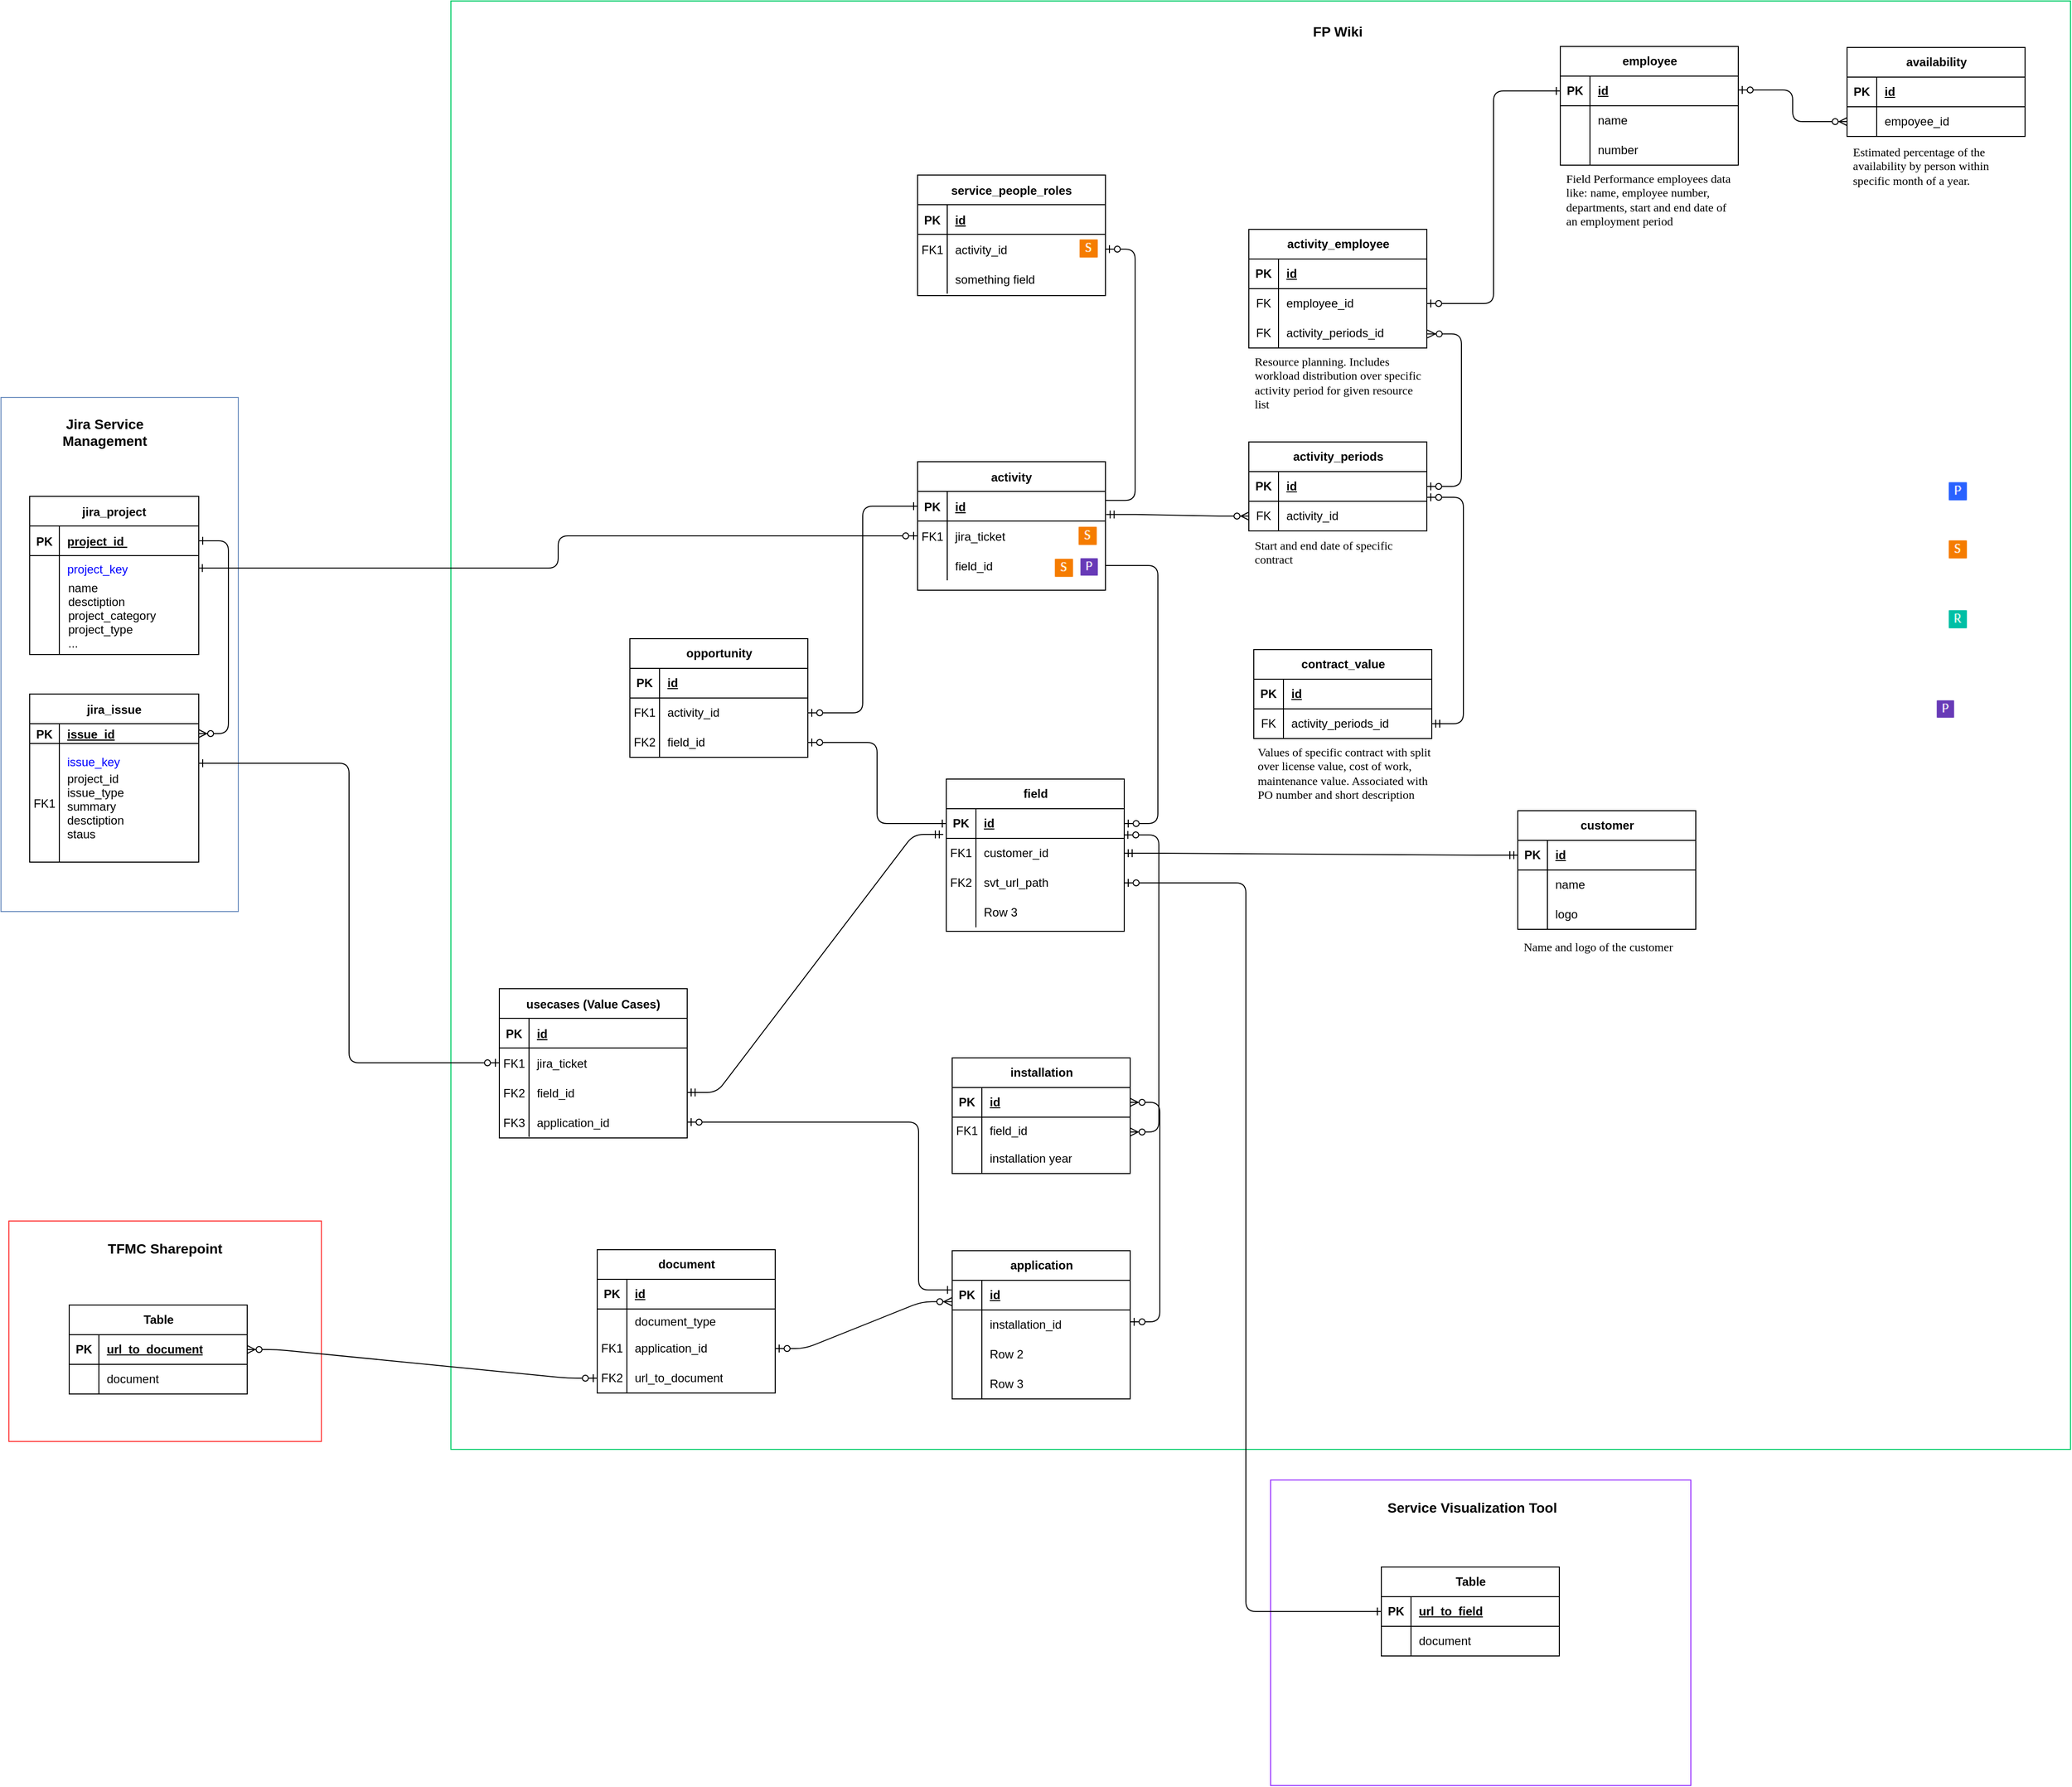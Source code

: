 <mxfile version="21.8.2" type="github">
  <diagram id="R2lEEEUBdFMjLlhIrx00" name="Page-1">
    <mxGraphModel dx="3347" dy="3056" grid="0" gridSize="10" guides="1" tooltips="1" connect="1" arrows="1" fold="1" page="1" pageScale="1" pageWidth="850" pageHeight="1100" math="0" shadow="0" extFonts="Permanent Marker^https://fonts.googleapis.com/css?family=Permanent+Marker">
      <root>
        <mxCell id="0" />
        <mxCell id="1" parent="0" />
        <mxCell id="nbaIaIKna3TNfPzppFAH-24" value="" style="rounded=0;whiteSpace=wrap;html=1;fillColor=none;strokeColor=#00CC66;" parent="1" vertex="1">
          <mxGeometry x="495" y="-381" width="1638" height="1465" as="geometry" />
        </mxCell>
        <mxCell id="nbaIaIKna3TNfPzppFAH-3" value="" style="rounded=0;whiteSpace=wrap;html=1;fillColor=none;strokeColor=#6c8ebf;" parent="1" vertex="1">
          <mxGeometry x="40" y="20" width="240" height="520" as="geometry" />
        </mxCell>
        <mxCell id="C-vyLk0tnHw3VtMMgP7b-1" value="" style="edgeStyle=entityRelationEdgeStyle;endArrow=ERzeroToMany;startArrow=ERone;endFill=1;startFill=0;entryX=1;entryY=0.5;entryDx=0;entryDy=0;" parent="1" source="C-vyLk0tnHw3VtMMgP7b-24" target="C-vyLk0tnHw3VtMMgP7b-3" edge="1">
          <mxGeometry width="100" height="100" relative="1" as="geometry">
            <mxPoint x="319" y="720" as="sourcePoint" />
            <mxPoint x="419" y="620" as="targetPoint" />
          </mxGeometry>
        </mxCell>
        <mxCell id="C-vyLk0tnHw3VtMMgP7b-12" value="" style="edgeStyle=elbowEdgeStyle;endArrow=ERone;startArrow=ERzeroToOne;endFill=0;startFill=0;exitX=0;exitY=0.5;exitDx=0;exitDy=0;" parent="1" source="C-vyLk0tnHw3VtMMgP7b-17" edge="1">
          <mxGeometry width="100" height="100" relative="1" as="geometry">
            <mxPoint x="535" y="300" as="sourcePoint" />
            <mxPoint x="240" y="390" as="targetPoint" />
          </mxGeometry>
        </mxCell>
        <mxCell id="C-vyLk0tnHw3VtMMgP7b-2" value="jira_issue" style="shape=table;startSize=30;container=1;collapsible=1;childLayout=tableLayout;fixedRows=1;rowLines=0;fontStyle=1;align=center;resizeLast=1;fillColor=none;" parent="1" vertex="1">
          <mxGeometry x="69" y="320" width="171" height="170" as="geometry" />
        </mxCell>
        <mxCell id="C-vyLk0tnHw3VtMMgP7b-3" value="" style="shape=partialRectangle;collapsible=0;dropTarget=0;pointerEvents=0;fillColor=none;points=[[0,0.5],[1,0.5]];portConstraint=eastwest;top=0;left=0;right=0;bottom=1;" parent="C-vyLk0tnHw3VtMMgP7b-2" vertex="1">
          <mxGeometry y="30" width="171" height="20" as="geometry" />
        </mxCell>
        <mxCell id="C-vyLk0tnHw3VtMMgP7b-4" value="PK" style="shape=partialRectangle;overflow=hidden;connectable=0;fillColor=none;top=0;left=0;bottom=0;right=0;fontStyle=1;" parent="C-vyLk0tnHw3VtMMgP7b-3" vertex="1">
          <mxGeometry width="30" height="20" as="geometry">
            <mxRectangle width="30" height="20" as="alternateBounds" />
          </mxGeometry>
        </mxCell>
        <mxCell id="C-vyLk0tnHw3VtMMgP7b-5" value="issue_id" style="shape=partialRectangle;overflow=hidden;connectable=0;fillColor=none;top=0;left=0;bottom=0;right=0;align=left;spacingLeft=6;fontStyle=5;" parent="C-vyLk0tnHw3VtMMgP7b-3" vertex="1">
          <mxGeometry x="30" width="141" height="20" as="geometry">
            <mxRectangle width="141" height="20" as="alternateBounds" />
          </mxGeometry>
        </mxCell>
        <mxCell id="C-vyLk0tnHw3VtMMgP7b-6" value="" style="shape=partialRectangle;collapsible=0;dropTarget=0;pointerEvents=0;fillColor=none;points=[[0,0.5],[1,0.5]];portConstraint=eastwest;top=0;left=0;right=0;bottom=0;" parent="C-vyLk0tnHw3VtMMgP7b-2" vertex="1">
          <mxGeometry y="50" width="171" height="120" as="geometry" />
        </mxCell>
        <mxCell id="C-vyLk0tnHw3VtMMgP7b-7" value="FK1" style="shape=partialRectangle;overflow=hidden;connectable=0;top=0;left=0;bottom=0;right=0;fillColor=none;" parent="C-vyLk0tnHw3VtMMgP7b-6" vertex="1">
          <mxGeometry width="30" height="120" as="geometry">
            <mxRectangle width="30" height="120" as="alternateBounds" />
          </mxGeometry>
        </mxCell>
        <mxCell id="C-vyLk0tnHw3VtMMgP7b-8" value="issue_key&#xa;&#xa;&#xa;&#xa;&#xa;&#xa;" style="shape=partialRectangle;overflow=hidden;connectable=0;fillColor=none;top=0;left=0;bottom=0;right=0;align=left;spacingLeft=6;fontColor=#0000FF;" parent="C-vyLk0tnHw3VtMMgP7b-6" vertex="1">
          <mxGeometry x="30" width="141" height="120" as="geometry">
            <mxRectangle width="141" height="120" as="alternateBounds" />
          </mxGeometry>
        </mxCell>
        <mxCell id="C-vyLk0tnHw3VtMMgP7b-13" value="usecases (Value Cases)" style="shape=table;startSize=30;container=1;collapsible=1;childLayout=tableLayout;fixedRows=1;rowLines=0;fontStyle=1;align=center;resizeLast=1;" parent="1" vertex="1">
          <mxGeometry x="544" y="618" width="190" height="151" as="geometry" />
        </mxCell>
        <mxCell id="C-vyLk0tnHw3VtMMgP7b-14" value="" style="shape=partialRectangle;collapsible=0;dropTarget=0;pointerEvents=0;fillColor=none;points=[[0,0.5],[1,0.5]];portConstraint=eastwest;top=0;left=0;right=0;bottom=1;" parent="C-vyLk0tnHw3VtMMgP7b-13" vertex="1">
          <mxGeometry y="30" width="190" height="30" as="geometry" />
        </mxCell>
        <mxCell id="C-vyLk0tnHw3VtMMgP7b-15" value="PK" style="shape=partialRectangle;overflow=hidden;connectable=0;fillColor=none;top=0;left=0;bottom=0;right=0;fontStyle=1;" parent="C-vyLk0tnHw3VtMMgP7b-14" vertex="1">
          <mxGeometry width="30" height="30" as="geometry">
            <mxRectangle width="30" height="30" as="alternateBounds" />
          </mxGeometry>
        </mxCell>
        <mxCell id="C-vyLk0tnHw3VtMMgP7b-16" value="id" style="shape=partialRectangle;overflow=hidden;connectable=0;fillColor=none;top=0;left=0;bottom=0;right=0;align=left;spacingLeft=6;fontStyle=5;" parent="C-vyLk0tnHw3VtMMgP7b-14" vertex="1">
          <mxGeometry x="30" width="160" height="30" as="geometry">
            <mxRectangle width="160" height="30" as="alternateBounds" />
          </mxGeometry>
        </mxCell>
        <mxCell id="C-vyLk0tnHw3VtMMgP7b-17" value="" style="shape=partialRectangle;collapsible=0;dropTarget=0;pointerEvents=0;fillColor=none;points=[[0,0.5],[1,0.5]];portConstraint=eastwest;top=0;left=0;right=0;bottom=0;" parent="C-vyLk0tnHw3VtMMgP7b-13" vertex="1">
          <mxGeometry y="60" width="190" height="30" as="geometry" />
        </mxCell>
        <mxCell id="C-vyLk0tnHw3VtMMgP7b-18" value="FK1" style="shape=partialRectangle;overflow=hidden;connectable=0;fillColor=none;top=0;left=0;bottom=0;right=0;" parent="C-vyLk0tnHw3VtMMgP7b-17" vertex="1">
          <mxGeometry width="30" height="30" as="geometry">
            <mxRectangle width="30" height="30" as="alternateBounds" />
          </mxGeometry>
        </mxCell>
        <mxCell id="C-vyLk0tnHw3VtMMgP7b-19" value="jira_ticket" style="shape=partialRectangle;overflow=hidden;connectable=0;fillColor=none;top=0;left=0;bottom=0;right=0;align=left;spacingLeft=6;" parent="C-vyLk0tnHw3VtMMgP7b-17" vertex="1">
          <mxGeometry x="30" width="160" height="30" as="geometry">
            <mxRectangle width="160" height="30" as="alternateBounds" />
          </mxGeometry>
        </mxCell>
        <mxCell id="C-vyLk0tnHw3VtMMgP7b-20" value="" style="shape=partialRectangle;collapsible=0;dropTarget=0;pointerEvents=0;fillColor=none;points=[[0,0.5],[1,0.5]];portConstraint=eastwest;top=0;left=0;right=0;bottom=0;" parent="C-vyLk0tnHw3VtMMgP7b-13" vertex="1">
          <mxGeometry y="90" width="190" height="30" as="geometry" />
        </mxCell>
        <mxCell id="C-vyLk0tnHw3VtMMgP7b-21" value="FK2" style="shape=partialRectangle;overflow=hidden;connectable=0;fillColor=none;top=0;left=0;bottom=0;right=0;" parent="C-vyLk0tnHw3VtMMgP7b-20" vertex="1">
          <mxGeometry width="30" height="30" as="geometry">
            <mxRectangle width="30" height="30" as="alternateBounds" />
          </mxGeometry>
        </mxCell>
        <mxCell id="C-vyLk0tnHw3VtMMgP7b-22" value="field_id" style="shape=partialRectangle;overflow=hidden;connectable=0;fillColor=none;top=0;left=0;bottom=0;right=0;align=left;spacingLeft=6;" parent="C-vyLk0tnHw3VtMMgP7b-20" vertex="1">
          <mxGeometry x="30" width="160" height="30" as="geometry">
            <mxRectangle width="160" height="30" as="alternateBounds" />
          </mxGeometry>
        </mxCell>
        <mxCell id="apR_s1m13ujuRBIN9-Eu-48" style="shape=partialRectangle;collapsible=0;dropTarget=0;pointerEvents=0;fillColor=none;points=[[0,0.5],[1,0.5]];portConstraint=eastwest;top=0;left=0;right=0;bottom=0;" vertex="1" parent="C-vyLk0tnHw3VtMMgP7b-13">
          <mxGeometry y="120" width="190" height="30" as="geometry" />
        </mxCell>
        <mxCell id="apR_s1m13ujuRBIN9-Eu-49" value="FK3" style="shape=partialRectangle;overflow=hidden;connectable=0;fillColor=none;top=0;left=0;bottom=0;right=0;" vertex="1" parent="apR_s1m13ujuRBIN9-Eu-48">
          <mxGeometry width="30" height="30" as="geometry">
            <mxRectangle width="30" height="30" as="alternateBounds" />
          </mxGeometry>
        </mxCell>
        <mxCell id="apR_s1m13ujuRBIN9-Eu-50" value="application_id" style="shape=partialRectangle;overflow=hidden;connectable=0;fillColor=none;top=0;left=0;bottom=0;right=0;align=left;spacingLeft=6;" vertex="1" parent="apR_s1m13ujuRBIN9-Eu-48">
          <mxGeometry x="30" width="160" height="30" as="geometry">
            <mxRectangle width="160" height="30" as="alternateBounds" />
          </mxGeometry>
        </mxCell>
        <mxCell id="C-vyLk0tnHw3VtMMgP7b-23" value="jira_project" style="shape=table;startSize=30;container=1;collapsible=1;childLayout=tableLayout;fixedRows=1;rowLines=0;fontStyle=1;align=center;resizeLast=1;" parent="1" vertex="1">
          <mxGeometry x="69" y="120" width="171" height="160" as="geometry" />
        </mxCell>
        <mxCell id="C-vyLk0tnHw3VtMMgP7b-24" value="" style="shape=partialRectangle;collapsible=0;dropTarget=0;pointerEvents=0;fillColor=none;points=[[0,0.5],[1,0.5]];portConstraint=eastwest;top=0;left=0;right=0;bottom=1;" parent="C-vyLk0tnHw3VtMMgP7b-23" vertex="1">
          <mxGeometry y="30" width="171" height="30" as="geometry" />
        </mxCell>
        <mxCell id="C-vyLk0tnHw3VtMMgP7b-25" value="PK" style="shape=partialRectangle;overflow=hidden;connectable=0;top=0;left=0;bottom=0;right=0;fontStyle=1;fillColor=none;" parent="C-vyLk0tnHw3VtMMgP7b-24" vertex="1">
          <mxGeometry width="30" height="30" as="geometry">
            <mxRectangle width="30" height="30" as="alternateBounds" />
          </mxGeometry>
        </mxCell>
        <mxCell id="C-vyLk0tnHw3VtMMgP7b-26" value="project_id " style="shape=partialRectangle;overflow=hidden;connectable=0;top=0;left=0;bottom=0;right=0;align=left;spacingLeft=6;fontStyle=5;fillColor=none;" parent="C-vyLk0tnHw3VtMMgP7b-24" vertex="1">
          <mxGeometry x="30" width="141" height="30" as="geometry">
            <mxRectangle width="141" height="30" as="alternateBounds" />
          </mxGeometry>
        </mxCell>
        <mxCell id="C-vyLk0tnHw3VtMMgP7b-27" value="" style="shape=partialRectangle;collapsible=0;dropTarget=0;pointerEvents=0;fillColor=none;points=[[0,0.5],[1,0.5]];portConstraint=eastwest;top=0;left=0;right=0;bottom=0;" parent="C-vyLk0tnHw3VtMMgP7b-23" vertex="1">
          <mxGeometry y="60" width="171" height="100" as="geometry" />
        </mxCell>
        <mxCell id="C-vyLk0tnHw3VtMMgP7b-28" value="" style="shape=partialRectangle;overflow=hidden;connectable=0;top=0;left=0;bottom=0;right=0;fillColor=none;" parent="C-vyLk0tnHw3VtMMgP7b-27" vertex="1">
          <mxGeometry width="30" height="100" as="geometry">
            <mxRectangle width="30" height="100" as="alternateBounds" />
          </mxGeometry>
        </mxCell>
        <mxCell id="C-vyLk0tnHw3VtMMgP7b-29" value="project_key&#xa;&#xa;&#xa;&#xa;&#xa;" style="shape=partialRectangle;overflow=hidden;connectable=0;top=0;left=0;bottom=0;right=0;align=left;spacingLeft=6;fillColor=none;labelBorderColor=none;whiteSpace=wrap;fontColor=#0000FF;" parent="C-vyLk0tnHw3VtMMgP7b-27" vertex="1">
          <mxGeometry x="30" width="141" height="100" as="geometry">
            <mxRectangle width="141" height="100" as="alternateBounds" />
          </mxGeometry>
        </mxCell>
        <mxCell id="nbaIaIKna3TNfPzppFAH-4" value="Jira Service Management" style="text;html=1;strokeColor=none;fillColor=none;align=center;verticalAlign=middle;whiteSpace=wrap;rounded=0;fontStyle=1;fontSize=14;" parent="1" vertex="1">
          <mxGeometry x="60" y="40" width="170" height="30" as="geometry" />
        </mxCell>
        <mxCell id="nbaIaIKna3TNfPzppFAH-5" value="" style="shape=partialRectangle;collapsible=0;dropTarget=0;pointerEvents=0;fillColor=none;points=[[0,0.5],[1,0.5]];portConstraint=eastwest;top=0;left=0;right=0;bottom=0;" parent="1" vertex="1">
          <mxGeometry x="70" y="200" width="171" height="80" as="geometry" />
        </mxCell>
        <mxCell id="nbaIaIKna3TNfPzppFAH-6" value="" style="shape=partialRectangle;overflow=hidden;connectable=0;top=0;left=0;bottom=0;right=0;fillColor=none;strokeWidth=2;strokeColor=default;" parent="nbaIaIKna3TNfPzppFAH-5" vertex="1">
          <mxGeometry width="30" height="80" as="geometry">
            <mxRectangle width="30" height="100" as="alternateBounds" />
          </mxGeometry>
        </mxCell>
        <mxCell id="nbaIaIKna3TNfPzppFAH-7" value="name&#xa;desctiption&#xa;project_category&#xa;project_type&#xa;..." style="shape=partialRectangle;overflow=hidden;connectable=0;top=0;left=0;bottom=0;right=0;align=left;spacingLeft=6;fillColor=none;" parent="nbaIaIKna3TNfPzppFAH-5" vertex="1">
          <mxGeometry x="30" width="141" height="80" as="geometry">
            <mxRectangle width="141" height="100" as="alternateBounds" />
          </mxGeometry>
        </mxCell>
        <mxCell id="nbaIaIKna3TNfPzppFAH-11" value="&#xa;project_id&#xa;issue_type&#xa;summary&#xa;desctiption&#xa;staus&#xa;...." style="shape=partialRectangle;overflow=hidden;connectable=0;fillColor=none;top=0;left=0;bottom=0;right=0;align=left;spacingLeft=6;" parent="1" vertex="1">
          <mxGeometry x="99" y="383" width="141" height="90" as="geometry">
            <mxRectangle width="141" height="140" as="alternateBounds" />
          </mxGeometry>
        </mxCell>
        <mxCell id="nbaIaIKna3TNfPzppFAH-13" value="activity" style="shape=table;startSize=30;container=1;collapsible=1;childLayout=tableLayout;fixedRows=1;rowLines=0;fontStyle=1;align=center;resizeLast=1;" parent="1" vertex="1">
          <mxGeometry x="967" y="85" width="190" height="130" as="geometry">
            <mxRectangle x="600" y="100" width="80" height="30" as="alternateBounds" />
          </mxGeometry>
        </mxCell>
        <mxCell id="nbaIaIKna3TNfPzppFAH-14" value="" style="shape=partialRectangle;collapsible=0;dropTarget=0;pointerEvents=0;fillColor=none;points=[[0,0.5],[1,0.5]];portConstraint=eastwest;top=0;left=0;right=0;bottom=1;" parent="nbaIaIKna3TNfPzppFAH-13" vertex="1">
          <mxGeometry y="30" width="190" height="30" as="geometry" />
        </mxCell>
        <mxCell id="nbaIaIKna3TNfPzppFAH-15" value="PK" style="shape=partialRectangle;overflow=hidden;connectable=0;fillColor=none;top=0;left=0;bottom=0;right=0;fontStyle=1;" parent="nbaIaIKna3TNfPzppFAH-14" vertex="1">
          <mxGeometry width="30" height="30" as="geometry">
            <mxRectangle width="30" height="30" as="alternateBounds" />
          </mxGeometry>
        </mxCell>
        <mxCell id="nbaIaIKna3TNfPzppFAH-16" value="id" style="shape=partialRectangle;overflow=hidden;connectable=0;fillColor=none;top=0;left=0;bottom=0;right=0;align=left;spacingLeft=6;fontStyle=5;" parent="nbaIaIKna3TNfPzppFAH-14" vertex="1">
          <mxGeometry x="30" width="160" height="30" as="geometry">
            <mxRectangle width="160" height="30" as="alternateBounds" />
          </mxGeometry>
        </mxCell>
        <mxCell id="nbaIaIKna3TNfPzppFAH-17" value="" style="shape=partialRectangle;collapsible=0;dropTarget=0;pointerEvents=0;fillColor=none;points=[[0,0.5],[1,0.5]];portConstraint=eastwest;top=0;left=0;right=0;bottom=0;" parent="nbaIaIKna3TNfPzppFAH-13" vertex="1">
          <mxGeometry y="60" width="190" height="30" as="geometry" />
        </mxCell>
        <mxCell id="nbaIaIKna3TNfPzppFAH-18" value="FK1" style="shape=partialRectangle;overflow=hidden;connectable=0;fillColor=none;top=0;left=0;bottom=0;right=0;" parent="nbaIaIKna3TNfPzppFAH-17" vertex="1">
          <mxGeometry width="30" height="30" as="geometry">
            <mxRectangle width="30" height="30" as="alternateBounds" />
          </mxGeometry>
        </mxCell>
        <mxCell id="nbaIaIKna3TNfPzppFAH-19" value="jira_ticket" style="shape=partialRectangle;overflow=hidden;connectable=0;fillColor=none;top=0;left=0;bottom=0;right=0;align=left;spacingLeft=6;" parent="nbaIaIKna3TNfPzppFAH-17" vertex="1">
          <mxGeometry x="30" width="160" height="30" as="geometry">
            <mxRectangle width="160" height="30" as="alternateBounds" />
          </mxGeometry>
        </mxCell>
        <mxCell id="nbaIaIKna3TNfPzppFAH-20" value="" style="shape=partialRectangle;collapsible=0;dropTarget=0;pointerEvents=0;fillColor=none;points=[[0,0.5],[1,0.5]];portConstraint=eastwest;top=0;left=0;right=0;bottom=0;" parent="nbaIaIKna3TNfPzppFAH-13" vertex="1">
          <mxGeometry y="90" width="190" height="30" as="geometry" />
        </mxCell>
        <mxCell id="nbaIaIKna3TNfPzppFAH-21" value="" style="shape=partialRectangle;overflow=hidden;connectable=0;fillColor=none;top=0;left=0;bottom=0;right=0;" parent="nbaIaIKna3TNfPzppFAH-20" vertex="1">
          <mxGeometry width="30" height="30" as="geometry">
            <mxRectangle width="30" height="30" as="alternateBounds" />
          </mxGeometry>
        </mxCell>
        <mxCell id="nbaIaIKna3TNfPzppFAH-22" value="field_id" style="shape=partialRectangle;overflow=hidden;connectable=0;fillColor=none;top=0;left=0;bottom=0;right=0;align=left;spacingLeft=6;" parent="nbaIaIKna3TNfPzppFAH-20" vertex="1">
          <mxGeometry x="30" width="160" height="30" as="geometry">
            <mxRectangle width="160" height="30" as="alternateBounds" />
          </mxGeometry>
        </mxCell>
        <mxCell id="nbaIaIKna3TNfPzppFAH-23" value="" style="edgeStyle=elbowEdgeStyle;endArrow=ERone;startArrow=ERzeroToOne;endFill=0;startFill=0;entryX=0.998;entryY=0.126;entryDx=0;entryDy=0;entryPerimeter=0;" parent="1" source="nbaIaIKna3TNfPzppFAH-17" target="C-vyLk0tnHw3VtMMgP7b-27" edge="1">
          <mxGeometry width="100" height="100" relative="1" as="geometry">
            <mxPoint x="530" y="170" as="sourcePoint" />
            <mxPoint x="240" y="210" as="targetPoint" />
          </mxGeometry>
        </mxCell>
        <mxCell id="nbaIaIKna3TNfPzppFAH-25" value="FP Wiki" style="text;html=1;strokeColor=none;fillColor=none;align=center;verticalAlign=middle;whiteSpace=wrap;rounded=0;fontStyle=1;fontSize=14;" parent="1" vertex="1">
          <mxGeometry x="1307" y="-365" width="170" height="30" as="geometry" />
        </mxCell>
        <mxCell id="fOIg7jz6yHmBjozn-Fb_-12" value="service_people_roles" style="shape=table;startSize=30;container=1;collapsible=1;childLayout=tableLayout;fixedRows=1;rowLines=0;fontStyle=1;align=center;resizeLast=1;" parent="1" vertex="1">
          <mxGeometry x="967" y="-205" width="190" height="122" as="geometry">
            <mxRectangle x="540" y="110" width="80" height="30" as="alternateBounds" />
          </mxGeometry>
        </mxCell>
        <mxCell id="fOIg7jz6yHmBjozn-Fb_-13" value="" style="shape=partialRectangle;collapsible=0;dropTarget=0;pointerEvents=0;fillColor=none;points=[[0,0.5],[1,0.5]];portConstraint=eastwest;top=0;left=0;right=0;bottom=1;" parent="fOIg7jz6yHmBjozn-Fb_-12" vertex="1">
          <mxGeometry y="30" width="190" height="30" as="geometry" />
        </mxCell>
        <mxCell id="fOIg7jz6yHmBjozn-Fb_-14" value="PK" style="shape=partialRectangle;overflow=hidden;connectable=0;fillColor=none;top=0;left=0;bottom=0;right=0;fontStyle=1;" parent="fOIg7jz6yHmBjozn-Fb_-13" vertex="1">
          <mxGeometry width="30" height="30" as="geometry">
            <mxRectangle width="30" height="30" as="alternateBounds" />
          </mxGeometry>
        </mxCell>
        <mxCell id="fOIg7jz6yHmBjozn-Fb_-15" value="id" style="shape=partialRectangle;overflow=hidden;connectable=0;fillColor=none;top=0;left=0;bottom=0;right=0;align=left;spacingLeft=6;fontStyle=5;" parent="fOIg7jz6yHmBjozn-Fb_-13" vertex="1">
          <mxGeometry x="30" width="160" height="30" as="geometry">
            <mxRectangle width="160" height="30" as="alternateBounds" />
          </mxGeometry>
        </mxCell>
        <mxCell id="fOIg7jz6yHmBjozn-Fb_-16" value="" style="shape=partialRectangle;collapsible=0;dropTarget=0;pointerEvents=0;fillColor=none;points=[[0,0.5],[1,0.5]];portConstraint=eastwest;top=0;left=0;right=0;bottom=0;" parent="fOIg7jz6yHmBjozn-Fb_-12" vertex="1">
          <mxGeometry y="60" width="190" height="30" as="geometry" />
        </mxCell>
        <mxCell id="fOIg7jz6yHmBjozn-Fb_-17" value="FK1" style="shape=partialRectangle;overflow=hidden;connectable=0;fillColor=none;top=0;left=0;bottom=0;right=0;" parent="fOIg7jz6yHmBjozn-Fb_-16" vertex="1">
          <mxGeometry width="30" height="30" as="geometry">
            <mxRectangle width="30" height="30" as="alternateBounds" />
          </mxGeometry>
        </mxCell>
        <mxCell id="fOIg7jz6yHmBjozn-Fb_-18" value="activity_id" style="shape=partialRectangle;overflow=hidden;connectable=0;fillColor=none;top=0;left=0;bottom=0;right=0;align=left;spacingLeft=6;" parent="fOIg7jz6yHmBjozn-Fb_-16" vertex="1">
          <mxGeometry x="30" width="160" height="30" as="geometry">
            <mxRectangle width="160" height="30" as="alternateBounds" />
          </mxGeometry>
        </mxCell>
        <mxCell id="fOIg7jz6yHmBjozn-Fb_-19" value="" style="shape=partialRectangle;collapsible=0;dropTarget=0;pointerEvents=0;fillColor=none;points=[[0,0.5],[1,0.5]];portConstraint=eastwest;top=0;left=0;right=0;bottom=0;" parent="fOIg7jz6yHmBjozn-Fb_-12" vertex="1">
          <mxGeometry y="90" width="190" height="30" as="geometry" />
        </mxCell>
        <mxCell id="fOIg7jz6yHmBjozn-Fb_-20" value="" style="shape=partialRectangle;overflow=hidden;connectable=0;fillColor=none;top=0;left=0;bottom=0;right=0;" parent="fOIg7jz6yHmBjozn-Fb_-19" vertex="1">
          <mxGeometry width="30" height="30" as="geometry">
            <mxRectangle width="30" height="30" as="alternateBounds" />
          </mxGeometry>
        </mxCell>
        <mxCell id="fOIg7jz6yHmBjozn-Fb_-21" value="something field" style="shape=partialRectangle;overflow=hidden;connectable=0;fillColor=none;top=0;left=0;bottom=0;right=0;align=left;spacingLeft=6;" parent="fOIg7jz6yHmBjozn-Fb_-19" vertex="1">
          <mxGeometry x="30" width="160" height="30" as="geometry">
            <mxRectangle width="160" height="30" as="alternateBounds" />
          </mxGeometry>
        </mxCell>
        <mxCell id="fOIg7jz6yHmBjozn-Fb_-50" value="field" style="shape=table;startSize=30;container=1;collapsible=1;childLayout=tableLayout;fixedRows=1;rowLines=0;fontStyle=1;align=center;resizeLast=1;html=1;" parent="1" vertex="1">
          <mxGeometry x="996" y="406" width="180" height="154" as="geometry" />
        </mxCell>
        <mxCell id="fOIg7jz6yHmBjozn-Fb_-51" value="" style="shape=tableRow;horizontal=0;startSize=0;swimlaneHead=0;swimlaneBody=0;fillColor=none;collapsible=0;dropTarget=0;points=[[0,0.5],[1,0.5]];portConstraint=eastwest;top=0;left=0;right=0;bottom=1;" parent="fOIg7jz6yHmBjozn-Fb_-50" vertex="1">
          <mxGeometry y="30" width="180" height="30" as="geometry" />
        </mxCell>
        <mxCell id="fOIg7jz6yHmBjozn-Fb_-52" value="PK" style="shape=partialRectangle;connectable=0;fillColor=none;top=0;left=0;bottom=0;right=0;fontStyle=1;overflow=hidden;whiteSpace=wrap;html=1;" parent="fOIg7jz6yHmBjozn-Fb_-51" vertex="1">
          <mxGeometry width="30" height="30" as="geometry">
            <mxRectangle width="30" height="30" as="alternateBounds" />
          </mxGeometry>
        </mxCell>
        <mxCell id="fOIg7jz6yHmBjozn-Fb_-53" value="id" style="shape=partialRectangle;connectable=0;fillColor=none;top=0;left=0;bottom=0;right=0;align=left;spacingLeft=6;fontStyle=5;overflow=hidden;whiteSpace=wrap;html=1;" parent="fOIg7jz6yHmBjozn-Fb_-51" vertex="1">
          <mxGeometry x="30" width="150" height="30" as="geometry">
            <mxRectangle width="150" height="30" as="alternateBounds" />
          </mxGeometry>
        </mxCell>
        <mxCell id="fOIg7jz6yHmBjozn-Fb_-54" value="" style="shape=tableRow;horizontal=0;startSize=0;swimlaneHead=0;swimlaneBody=0;fillColor=none;collapsible=0;dropTarget=0;points=[[0,0.5],[1,0.5]];portConstraint=eastwest;top=0;left=0;right=0;bottom=0;" parent="fOIg7jz6yHmBjozn-Fb_-50" vertex="1">
          <mxGeometry y="60" width="180" height="30" as="geometry" />
        </mxCell>
        <mxCell id="fOIg7jz6yHmBjozn-Fb_-55" value="FK1" style="shape=partialRectangle;connectable=0;fillColor=none;top=0;left=0;bottom=0;right=0;editable=1;overflow=hidden;whiteSpace=wrap;html=1;" parent="fOIg7jz6yHmBjozn-Fb_-54" vertex="1">
          <mxGeometry width="30" height="30" as="geometry">
            <mxRectangle width="30" height="30" as="alternateBounds" />
          </mxGeometry>
        </mxCell>
        <mxCell id="fOIg7jz6yHmBjozn-Fb_-56" value="customer_id" style="shape=partialRectangle;connectable=0;fillColor=none;top=0;left=0;bottom=0;right=0;align=left;spacingLeft=6;overflow=hidden;whiteSpace=wrap;html=1;" parent="fOIg7jz6yHmBjozn-Fb_-54" vertex="1">
          <mxGeometry x="30" width="150" height="30" as="geometry">
            <mxRectangle width="150" height="30" as="alternateBounds" />
          </mxGeometry>
        </mxCell>
        <mxCell id="fOIg7jz6yHmBjozn-Fb_-57" value="" style="shape=tableRow;horizontal=0;startSize=0;swimlaneHead=0;swimlaneBody=0;fillColor=none;collapsible=0;dropTarget=0;points=[[0,0.5],[1,0.5]];portConstraint=eastwest;top=0;left=0;right=0;bottom=0;" parent="fOIg7jz6yHmBjozn-Fb_-50" vertex="1">
          <mxGeometry y="90" width="180" height="30" as="geometry" />
        </mxCell>
        <mxCell id="fOIg7jz6yHmBjozn-Fb_-58" value="FK2" style="shape=partialRectangle;connectable=0;fillColor=none;top=0;left=0;bottom=0;right=0;editable=1;overflow=hidden;whiteSpace=wrap;html=1;" parent="fOIg7jz6yHmBjozn-Fb_-57" vertex="1">
          <mxGeometry width="30" height="30" as="geometry">
            <mxRectangle width="30" height="30" as="alternateBounds" />
          </mxGeometry>
        </mxCell>
        <mxCell id="fOIg7jz6yHmBjozn-Fb_-59" value="svt_url_path" style="shape=partialRectangle;connectable=0;fillColor=none;top=0;left=0;bottom=0;right=0;align=left;spacingLeft=6;overflow=hidden;whiteSpace=wrap;html=1;" parent="fOIg7jz6yHmBjozn-Fb_-57" vertex="1">
          <mxGeometry x="30" width="150" height="30" as="geometry">
            <mxRectangle width="150" height="30" as="alternateBounds" />
          </mxGeometry>
        </mxCell>
        <mxCell id="fOIg7jz6yHmBjozn-Fb_-60" value="" style="shape=tableRow;horizontal=0;startSize=0;swimlaneHead=0;swimlaneBody=0;fillColor=none;collapsible=0;dropTarget=0;points=[[0,0.5],[1,0.5]];portConstraint=eastwest;top=0;left=0;right=0;bottom=0;" parent="fOIg7jz6yHmBjozn-Fb_-50" vertex="1">
          <mxGeometry y="120" width="180" height="30" as="geometry" />
        </mxCell>
        <mxCell id="fOIg7jz6yHmBjozn-Fb_-61" value="" style="shape=partialRectangle;connectable=0;fillColor=none;top=0;left=0;bottom=0;right=0;editable=1;overflow=hidden;whiteSpace=wrap;html=1;" parent="fOIg7jz6yHmBjozn-Fb_-60" vertex="1">
          <mxGeometry width="30" height="30" as="geometry">
            <mxRectangle width="30" height="30" as="alternateBounds" />
          </mxGeometry>
        </mxCell>
        <mxCell id="fOIg7jz6yHmBjozn-Fb_-62" value="Row 3" style="shape=partialRectangle;connectable=0;fillColor=none;top=0;left=0;bottom=0;right=0;align=left;spacingLeft=6;overflow=hidden;whiteSpace=wrap;html=1;" parent="fOIg7jz6yHmBjozn-Fb_-60" vertex="1">
          <mxGeometry x="30" width="150" height="30" as="geometry">
            <mxRectangle width="150" height="30" as="alternateBounds" />
          </mxGeometry>
        </mxCell>
        <mxCell id="fOIg7jz6yHmBjozn-Fb_-76" value="" style="shape=image;verticalLabelPosition=bottom;labelBackgroundColor=default;verticalAlign=top;aspect=fixed;imageAspect=0;image=data:image/png,iVBORw0KGgoAAAANSUhEUgAAACIAAAAgCAYAAAB3j6rJAAABEElEQVRYCe2XSwqDMBRFs6muzGn30YnrcNYlOHXoApw4KkL93BLJxaTBkmgMoUQoVwq+HM9LogokcohEOJAuyPC44XUXl/7kGN+HZeRqCNbPIDTB/EMj1ROLcVs9psp9khuXAvbypbqfWTdrnaUt1OoqMA3yL3eYACBq0K48tcQDgJSYAWw23NuhWw4A4t8GHYDnAUAE3m1v1JlrfytGgcOTVT4C1ITVC/oA6dfJ8yBb/NixbNRVs9MGZcjVCtGZQYysE1BtcBFBCow1NzLNzmokYmu2FdNg5HsLJ67HJseWMI+1xnrO+G9wBGAeA6GJE0kAZgahCWY2QhPMbIQmmJaRZD6wSBg7LSOxATheMiAfsE0gj917CQ4AAAAASUVORK5CYII=;" parent="1" vertex="1">
          <mxGeometry x="1127" y="148.71" width="24" height="22.59" as="geometry" />
        </mxCell>
        <mxCell id="fOIg7jz6yHmBjozn-Fb_-77" value="" style="shape=image;verticalLabelPosition=bottom;labelBackgroundColor=default;verticalAlign=top;aspect=fixed;imageAspect=0;image=data:image/png,iVBORw0KGgoAAAANSUhEUgAAACIAAAAgCAYAAAB3j6rJAAAA60lEQVRYCe2XMQ6DMAxFc6merNdhzR26VFyg6sgCO2wRA0PV4VdRGil1EMSCUKtNJBRlsR8//xuhIGQpIRyQC3K6XaBqnfWxPeiKFMkN4esXEK+E339IkX6kL+POU8cyOC3CN+sbpOmDZHm454BzYuLygNjmc4ALUPlA6g4NAGPuSVf0ByAirqYdYKzWjOTsdjW0EAfCDjW6Nse3mmzJB65tEOeFtOw3WSMvuLQAI6oEgIwgGuqbHvmYrMFAEzBHNJxf0tKz3awMH3g/zO0FhKpSFCmKUAXoedUjYn6wKOlR5+jre1Rj2kcMyAs/VxPNxTJ/PwAAAABJRU5ErkJggg==;" parent="1" vertex="1">
          <mxGeometry x="2007" y="233" width="24" height="22.59" as="geometry" />
        </mxCell>
        <mxCell id="fOIg7jz6yHmBjozn-Fb_-78" value="" style="shape=image;verticalLabelPosition=bottom;labelBackgroundColor=default;verticalAlign=top;aspect=fixed;imageAspect=0;image=data:image/png,iVBORw0KGgoAAAANSUhEUgAAACIAAAAfCAYAAACCox+xAAAAv0lEQVRYCe2XwQmAMAxFXceBXMBVvDmLW/TiBj15dQCh50gtgfJ7sBRTqiYgJQeT158fxI4aiQ45homoH2Uf3wMjAZGG4PoKwkrw+S1FVof3Cflm8k2OFYrMeoE4ojnarmUPpQ+bByMG4mfPMEsEyJ7AUxSkN6F8zoj+AdLEaGYbxK5vVhwyEeVCeONiPLa+uBV3uYKgQqqIiCJYtCR/ZDQljfEdBVFFUAHM3+ORZn6wULJaefL1rdUY+ygIKnIC2Wfc2eOewaMAAAAASUVORK5CYII=;" parent="1" vertex="1">
          <mxGeometry x="2007" y="105" width="24" height="21.88" as="geometry" />
        </mxCell>
        <mxCell id="fOIg7jz6yHmBjozn-Fb_-79" value="" style="shape=image;verticalLabelPosition=bottom;labelBackgroundColor=default;verticalAlign=top;aspect=fixed;imageAspect=0;image=data:image/png,iVBORw0KGgoAAAANSUhEUgAAAB8AAAAhCAYAAAAh3nDkAAAA2UlEQVRYCe2XsQqDMBRF/a7+Tgc/pT/jKPQHpJuzHbt16Ra6uNySpBc09MkbTELlBeRCwJyX+24iNqg4mopsBPjlfEN7umZ9PCMdAZ4bzPUNTgf+wfYJd8d61/rs9UFdv4mYdgZC1i/cvdAtTsXwiMu9x0l1UnaF+2JjAQ7DoihpE7vD2z72Q2P/seDVbO/GOThZJnBp0wBowT6E6VBeMr+PmpRqad7gdMBsV93NUpC087SbqrRd/+XaKoRQqsGt51kdYNCoIXBVfxpYSWkNOy8NJc/gdKKofgBueOaER6ogtwAAAABJRU5ErkJggg==;" parent="1" vertex="1">
          <mxGeometry x="1997" y="325" width="21" height="22.35" as="geometry" />
        </mxCell>
        <mxCell id="fOIg7jz6yHmBjozn-Fb_-80" value="" style="shape=image;verticalLabelPosition=bottom;labelBackgroundColor=default;verticalAlign=top;aspect=fixed;imageAspect=0;image=data:image/png,iVBORw0KGgoAAAANSUhEUgAAACIAAAAgCAYAAAB3j6rJAAABEElEQVRYCe2XSwqDMBRFs6muzGn30YnrcNYlOHXoApw4KkL93BLJxaTBkmgMoUQoVwq+HM9LogokcohEOJAuyPC44XUXl/7kGN+HZeRqCNbPIDTB/EMj1ROLcVs9psp9khuXAvbypbqfWTdrnaUt1OoqMA3yL3eYACBq0K48tcQDgJSYAWw23NuhWw4A4t8GHYDnAUAE3m1v1JlrfytGgcOTVT4C1ITVC/oA6dfJ8yBb/NixbNRVs9MGZcjVCtGZQYysE1BtcBFBCow1NzLNzmokYmu2FdNg5HsLJ67HJseWMI+1xnrO+G9wBGAeA6GJE0kAZgahCWY2QhPMbIQmmJaRZD6wSBg7LSOxATheMiAfsE0gj917CQ4AAAAASUVORK5CYII=;" parent="1" vertex="1">
          <mxGeometry x="1128" y="-142" width="24" height="22.59" as="geometry" />
        </mxCell>
        <mxCell id="fOIg7jz6yHmBjozn-Fb_-84" value="" style="edgeStyle=entityRelationEdgeStyle;fontSize=12;html=1;endArrow=ERzeroToMany;startArrow=ERmandOne;rounded=0;entryX=0;entryY=0.5;entryDx=0;entryDy=0;exitX=1.004;exitY=0.78;exitDx=0;exitDy=0;exitPerimeter=0;" parent="1" source="nbaIaIKna3TNfPzppFAH-14" target="fOIg7jz6yHmBjozn-Fb_-67" edge="1">
          <mxGeometry width="100" height="100" relative="1" as="geometry">
            <mxPoint x="1157" y="145" as="sourcePoint" />
            <mxPoint x="1257" y="45" as="targetPoint" />
          </mxGeometry>
        </mxCell>
        <mxCell id="fOIg7jz6yHmBjozn-Fb_-85" value="" style="shape=image;verticalLabelPosition=bottom;labelBackgroundColor=default;verticalAlign=top;aspect=fixed;imageAspect=0;image=data:image/png,iVBORw0KGgoAAAANSUhEUgAAACIAAAAgCAYAAAB3j6rJAAABEElEQVRYCe2XSwqDMBRFs6muzGn30YnrcNYlOHXoApw4KkL93BLJxaTBkmgMoUQoVwq+HM9LogokcohEOJAuyPC44XUXl/7kGN+HZeRqCNbPIDTB/EMj1ROLcVs9psp9khuXAvbypbqfWTdrnaUt1OoqMA3yL3eYACBq0K48tcQDgJSYAWw23NuhWw4A4t8GHYDnAUAE3m1v1JlrfytGgcOTVT4C1ITVC/oA6dfJ8yBb/NixbNRVs9MGZcjVCtGZQYysE1BtcBFBCow1NzLNzmokYmu2FdNg5HsLJ67HJseWMI+1xnrO+G9wBGAeA6GJE0kAZgahCWY2QhPMbIQmmJaRZD6wSBg7LSOxATheMiAfsE0gj917CQ4AAAAASUVORK5CYII=;" parent="1" vertex="1">
          <mxGeometry x="2007" y="162.41" width="24" height="22.59" as="geometry" />
        </mxCell>
        <mxCell id="fOIg7jz6yHmBjozn-Fb_-87" value="" style="shape=image;verticalLabelPosition=bottom;labelBackgroundColor=default;verticalAlign=top;aspect=fixed;imageAspect=0;image=data:image/png,iVBORw0KGgoAAAANSUhEUgAAACIAAAAgCAYAAAB3j6rJAAABEElEQVRYCe2XSwqDMBRFs6muzGn30YnrcNYlOHXoApw4KkL93BLJxaTBkmgMoUQoVwq+HM9LogokcohEOJAuyPC44XUXl/7kGN+HZeRqCNbPIDTB/EMj1ROLcVs9psp9khuXAvbypbqfWTdrnaUt1OoqMA3yL3eYACBq0K48tcQDgJSYAWw23NuhWw4A4t8GHYDnAUAE3m1v1JlrfytGgcOTVT4C1ITVC/oA6dfJ8yBb/NixbNRVs9MGZcjVCtGZQYysE1BtcBFBCow1NzLNzmokYmu2FdNg5HsLJ67HJseWMI+1xnrO+G9wBGAeA6GJE0kAZgahCWY2QhPMbIQmmJaRZD6wSBg7LSOxATheMiAfsE0gj917CQ4AAAAASUVORK5CYII=;" parent="1" vertex="1">
          <mxGeometry x="1103" y="181.0" width="24" height="22.59" as="geometry" />
        </mxCell>
        <mxCell id="fOIg7jz6yHmBjozn-Fb_-88" value="" style="shape=image;verticalLabelPosition=bottom;labelBackgroundColor=default;verticalAlign=top;aspect=fixed;imageAspect=0;image=data:image/png,iVBORw0KGgoAAAANSUhEUgAAAB8AAAAhCAYAAAAh3nDkAAAA2UlEQVRYCe2XsQqDMBRF/a7+Tgc/pT/jKPQHpJuzHbt16Ra6uNySpBc09MkbTELlBeRCwJyX+24iNqg4mopsBPjlfEN7umZ9PCMdAZ4bzPUNTgf+wfYJd8d61/rs9UFdv4mYdgZC1i/cvdAtTsXwiMu9x0l1UnaF+2JjAQ7DoihpE7vD2z72Q2P/seDVbO/GOThZJnBp0wBowT6E6VBeMr+PmpRqad7gdMBsV93NUpC087SbqrRd/+XaKoRQqsGt51kdYNCoIXBVfxpYSWkNOy8NJc/gdKKofgBueOaER6ogtwAAAABJRU5ErkJggg==;" parent="1" vertex="1">
          <mxGeometry x="1131" y="181.24" width="21" height="22.35" as="geometry" />
        </mxCell>
        <mxCell id="fOIg7jz6yHmBjozn-Fb_-90" value="" style="edgeStyle=entityRelationEdgeStyle;fontSize=12;html=1;endArrow=ERzeroToOne;endFill=1;rounded=1;entryX=1;entryY=0.5;entryDx=0;entryDy=0;exitX=1;exitY=0.304;exitDx=0;exitDy=0;exitPerimeter=0;" parent="1" source="nbaIaIKna3TNfPzppFAH-14" target="fOIg7jz6yHmBjozn-Fb_-16" edge="1">
          <mxGeometry width="100" height="100" relative="1" as="geometry">
            <mxPoint x="1157" y="122" as="sourcePoint" />
            <mxPoint x="1257" y="25" as="targetPoint" />
          </mxGeometry>
        </mxCell>
        <mxCell id="fOIg7jz6yHmBjozn-Fb_-92" value="" style="edgeStyle=orthogonalEdgeStyle;fontSize=12;html=1;endArrow=ERzeroToOne;endFill=1;rounded=1;exitX=1;exitY=0.5;exitDx=0;exitDy=0;" parent="1" source="nbaIaIKna3TNfPzppFAH-20" target="fOIg7jz6yHmBjozn-Fb_-51" edge="1">
          <mxGeometry width="100" height="100" relative="1" as="geometry">
            <mxPoint x="1167" y="335" as="sourcePoint" />
            <mxPoint x="1267" y="235" as="targetPoint" />
            <Array as="points">
              <mxPoint x="1210" y="190" />
              <mxPoint x="1210" y="451" />
            </Array>
          </mxGeometry>
        </mxCell>
        <mxCell id="fOIg7jz6yHmBjozn-Fb_-93" value="activity_employee" style="shape=table;startSize=30;container=1;collapsible=1;childLayout=tableLayout;fixedRows=1;rowLines=0;fontStyle=1;align=center;resizeLast=1;html=1;" parent="1" vertex="1">
          <mxGeometry x="1302" y="-150" width="180" height="120" as="geometry" />
        </mxCell>
        <mxCell id="fOIg7jz6yHmBjozn-Fb_-94" value="" style="shape=tableRow;horizontal=0;startSize=0;swimlaneHead=0;swimlaneBody=0;fillColor=none;collapsible=0;dropTarget=0;points=[[0,0.5],[1,0.5]];portConstraint=eastwest;top=0;left=0;right=0;bottom=1;" parent="fOIg7jz6yHmBjozn-Fb_-93" vertex="1">
          <mxGeometry y="30" width="180" height="30" as="geometry" />
        </mxCell>
        <mxCell id="fOIg7jz6yHmBjozn-Fb_-95" value="PK" style="shape=partialRectangle;connectable=0;fillColor=none;top=0;left=0;bottom=0;right=0;fontStyle=1;overflow=hidden;whiteSpace=wrap;html=1;" parent="fOIg7jz6yHmBjozn-Fb_-94" vertex="1">
          <mxGeometry width="30" height="30" as="geometry">
            <mxRectangle width="30" height="30" as="alternateBounds" />
          </mxGeometry>
        </mxCell>
        <mxCell id="fOIg7jz6yHmBjozn-Fb_-96" value="id" style="shape=partialRectangle;connectable=0;fillColor=none;top=0;left=0;bottom=0;right=0;align=left;spacingLeft=6;fontStyle=5;overflow=hidden;whiteSpace=wrap;html=1;" parent="fOIg7jz6yHmBjozn-Fb_-94" vertex="1">
          <mxGeometry x="30" width="150" height="30" as="geometry">
            <mxRectangle width="150" height="30" as="alternateBounds" />
          </mxGeometry>
        </mxCell>
        <mxCell id="fOIg7jz6yHmBjozn-Fb_-97" value="" style="shape=tableRow;horizontal=0;startSize=0;swimlaneHead=0;swimlaneBody=0;fillColor=none;collapsible=0;dropTarget=0;points=[[0,0.5],[1,0.5]];portConstraint=eastwest;top=0;left=0;right=0;bottom=0;" parent="fOIg7jz6yHmBjozn-Fb_-93" vertex="1">
          <mxGeometry y="60" width="180" height="30" as="geometry" />
        </mxCell>
        <mxCell id="fOIg7jz6yHmBjozn-Fb_-98" value="FK" style="shape=partialRectangle;connectable=0;fillColor=none;top=0;left=0;bottom=0;right=0;editable=1;overflow=hidden;whiteSpace=wrap;html=1;" parent="fOIg7jz6yHmBjozn-Fb_-97" vertex="1">
          <mxGeometry width="30" height="30" as="geometry">
            <mxRectangle width="30" height="30" as="alternateBounds" />
          </mxGeometry>
        </mxCell>
        <mxCell id="fOIg7jz6yHmBjozn-Fb_-99" value="employee_id" style="shape=partialRectangle;connectable=0;fillColor=none;top=0;left=0;bottom=0;right=0;align=left;spacingLeft=6;overflow=hidden;whiteSpace=wrap;html=1;" parent="fOIg7jz6yHmBjozn-Fb_-97" vertex="1">
          <mxGeometry x="30" width="150" height="30" as="geometry">
            <mxRectangle width="150" height="30" as="alternateBounds" />
          </mxGeometry>
        </mxCell>
        <mxCell id="fOIg7jz6yHmBjozn-Fb_-100" value="" style="shape=tableRow;horizontal=0;startSize=0;swimlaneHead=0;swimlaneBody=0;fillColor=none;collapsible=0;dropTarget=0;points=[[0,0.5],[1,0.5]];portConstraint=eastwest;top=0;left=0;right=0;bottom=0;" parent="fOIg7jz6yHmBjozn-Fb_-93" vertex="1">
          <mxGeometry y="90" width="180" height="30" as="geometry" />
        </mxCell>
        <mxCell id="fOIg7jz6yHmBjozn-Fb_-101" value="FK" style="shape=partialRectangle;connectable=0;fillColor=none;top=0;left=0;bottom=0;right=0;editable=1;overflow=hidden;whiteSpace=wrap;html=1;" parent="fOIg7jz6yHmBjozn-Fb_-100" vertex="1">
          <mxGeometry width="30" height="30" as="geometry">
            <mxRectangle width="30" height="30" as="alternateBounds" />
          </mxGeometry>
        </mxCell>
        <mxCell id="fOIg7jz6yHmBjozn-Fb_-102" value="activity_periods_id" style="shape=partialRectangle;connectable=0;fillColor=none;top=0;left=0;bottom=0;right=0;align=left;spacingLeft=6;overflow=hidden;whiteSpace=wrap;html=1;" parent="fOIg7jz6yHmBjozn-Fb_-100" vertex="1">
          <mxGeometry x="30" width="150" height="30" as="geometry">
            <mxRectangle width="150" height="30" as="alternateBounds" />
          </mxGeometry>
        </mxCell>
        <mxCell id="fOIg7jz6yHmBjozn-Fb_-106" value="contract_value" style="shape=table;startSize=30;container=1;collapsible=1;childLayout=tableLayout;fixedRows=1;rowLines=0;fontStyle=1;align=center;resizeLast=1;html=1;" parent="1" vertex="1">
          <mxGeometry x="1307" y="275" width="180" height="90" as="geometry" />
        </mxCell>
        <mxCell id="fOIg7jz6yHmBjozn-Fb_-107" value="" style="shape=tableRow;horizontal=0;startSize=0;swimlaneHead=0;swimlaneBody=0;fillColor=none;collapsible=0;dropTarget=0;points=[[0,0.5],[1,0.5]];portConstraint=eastwest;top=0;left=0;right=0;bottom=1;" parent="fOIg7jz6yHmBjozn-Fb_-106" vertex="1">
          <mxGeometry y="30" width="180" height="30" as="geometry" />
        </mxCell>
        <mxCell id="fOIg7jz6yHmBjozn-Fb_-108" value="PK" style="shape=partialRectangle;connectable=0;fillColor=none;top=0;left=0;bottom=0;right=0;fontStyle=1;overflow=hidden;whiteSpace=wrap;html=1;" parent="fOIg7jz6yHmBjozn-Fb_-107" vertex="1">
          <mxGeometry width="30" height="30" as="geometry">
            <mxRectangle width="30" height="30" as="alternateBounds" />
          </mxGeometry>
        </mxCell>
        <mxCell id="fOIg7jz6yHmBjozn-Fb_-109" value="id" style="shape=partialRectangle;connectable=0;fillColor=none;top=0;left=0;bottom=0;right=0;align=left;spacingLeft=6;fontStyle=5;overflow=hidden;whiteSpace=wrap;html=1;" parent="fOIg7jz6yHmBjozn-Fb_-107" vertex="1">
          <mxGeometry x="30" width="150" height="30" as="geometry">
            <mxRectangle width="150" height="30" as="alternateBounds" />
          </mxGeometry>
        </mxCell>
        <mxCell id="fOIg7jz6yHmBjozn-Fb_-110" value="" style="shape=tableRow;horizontal=0;startSize=0;swimlaneHead=0;swimlaneBody=0;fillColor=none;collapsible=0;dropTarget=0;points=[[0,0.5],[1,0.5]];portConstraint=eastwest;top=0;left=0;right=0;bottom=0;" parent="fOIg7jz6yHmBjozn-Fb_-106" vertex="1">
          <mxGeometry y="60" width="180" height="30" as="geometry" />
        </mxCell>
        <mxCell id="fOIg7jz6yHmBjozn-Fb_-111" value="FK" style="shape=partialRectangle;connectable=0;fillColor=none;top=0;left=0;bottom=0;right=0;editable=1;overflow=hidden;whiteSpace=wrap;html=1;" parent="fOIg7jz6yHmBjozn-Fb_-110" vertex="1">
          <mxGeometry width="30" height="30" as="geometry">
            <mxRectangle width="30" height="30" as="alternateBounds" />
          </mxGeometry>
        </mxCell>
        <mxCell id="fOIg7jz6yHmBjozn-Fb_-112" value="activity_periods_id" style="shape=partialRectangle;connectable=0;fillColor=none;top=0;left=0;bottom=0;right=0;align=left;spacingLeft=6;overflow=hidden;whiteSpace=wrap;html=1;" parent="fOIg7jz6yHmBjozn-Fb_-110" vertex="1">
          <mxGeometry x="30" width="150" height="30" as="geometry">
            <mxRectangle width="150" height="30" as="alternateBounds" />
          </mxGeometry>
        </mxCell>
        <mxCell id="fOIg7jz6yHmBjozn-Fb_-125" value="Start and end date of specific contract" style="text;strokeColor=none;fillColor=none;spacingLeft=4;spacingRight=4;overflow=hidden;rotatable=0;points=[[0,0.5],[1,0.5]];portConstraint=eastwest;fontSize=12;whiteSpace=wrap;html=1;fontFamily=Verdana;" parent="1" vertex="1">
          <mxGeometry x="1302" y="156" width="185" height="40" as="geometry" />
        </mxCell>
        <mxCell id="fOIg7jz6yHmBjozn-Fb_-127" value="" style="edgeStyle=orthogonalEdgeStyle;fontSize=12;html=1;endArrow=ERzeroToMany;startArrow=ERzeroToOne;rounded=1;exitX=1;exitY=0.5;exitDx=0;exitDy=0;entryX=1.003;entryY=0.527;entryDx=0;entryDy=0;entryPerimeter=0;" parent="1" source="fOIg7jz6yHmBjozn-Fb_-64" target="fOIg7jz6yHmBjozn-Fb_-100" edge="1">
          <mxGeometry width="100" height="100" relative="1" as="geometry">
            <mxPoint x="1587" y="125" as="sourcePoint" />
            <mxPoint x="1687" y="25" as="targetPoint" />
            <Array as="points">
              <mxPoint x="1517" y="110" />
              <mxPoint x="1517" y="-44" />
            </Array>
          </mxGeometry>
        </mxCell>
        <mxCell id="fOIg7jz6yHmBjozn-Fb_-128" value="Resource planning. Includes workload distribution over specific activity period for given resource list" style="text;strokeColor=none;fillColor=none;spacingLeft=4;spacingRight=4;overflow=hidden;rotatable=0;points=[[0,0.5],[1,0.5]];portConstraint=eastwest;fontSize=12;whiteSpace=wrap;html=1;fontFamily=Verdana;" parent="1" vertex="1">
          <mxGeometry x="1302" y="-30" width="185" height="75" as="geometry" />
        </mxCell>
        <mxCell id="fOIg7jz6yHmBjozn-Fb_-129" value="employee" style="shape=table;startSize=30;container=1;collapsible=1;childLayout=tableLayout;fixedRows=1;rowLines=0;fontStyle=1;align=center;resizeLast=1;html=1;" parent="1" vertex="1">
          <mxGeometry x="1617" y="-335" width="180" height="120" as="geometry" />
        </mxCell>
        <mxCell id="fOIg7jz6yHmBjozn-Fb_-130" value="" style="shape=tableRow;horizontal=0;startSize=0;swimlaneHead=0;swimlaneBody=0;fillColor=none;collapsible=0;dropTarget=0;points=[[0,0.5],[1,0.5]];portConstraint=eastwest;top=0;left=0;right=0;bottom=1;" parent="fOIg7jz6yHmBjozn-Fb_-129" vertex="1">
          <mxGeometry y="30" width="180" height="30" as="geometry" />
        </mxCell>
        <mxCell id="fOIg7jz6yHmBjozn-Fb_-131" value="PK" style="shape=partialRectangle;connectable=0;fillColor=none;top=0;left=0;bottom=0;right=0;fontStyle=1;overflow=hidden;whiteSpace=wrap;html=1;" parent="fOIg7jz6yHmBjozn-Fb_-130" vertex="1">
          <mxGeometry width="30" height="30" as="geometry">
            <mxRectangle width="30" height="30" as="alternateBounds" />
          </mxGeometry>
        </mxCell>
        <mxCell id="fOIg7jz6yHmBjozn-Fb_-132" value="id" style="shape=partialRectangle;connectable=0;fillColor=none;top=0;left=0;bottom=0;right=0;align=left;spacingLeft=6;fontStyle=5;overflow=hidden;whiteSpace=wrap;html=1;" parent="fOIg7jz6yHmBjozn-Fb_-130" vertex="1">
          <mxGeometry x="30" width="150" height="30" as="geometry">
            <mxRectangle width="150" height="30" as="alternateBounds" />
          </mxGeometry>
        </mxCell>
        <mxCell id="fOIg7jz6yHmBjozn-Fb_-133" value="" style="shape=tableRow;horizontal=0;startSize=0;swimlaneHead=0;swimlaneBody=0;fillColor=none;collapsible=0;dropTarget=0;points=[[0,0.5],[1,0.5]];portConstraint=eastwest;top=0;left=0;right=0;bottom=0;" parent="fOIg7jz6yHmBjozn-Fb_-129" vertex="1">
          <mxGeometry y="60" width="180" height="30" as="geometry" />
        </mxCell>
        <mxCell id="fOIg7jz6yHmBjozn-Fb_-134" value="" style="shape=partialRectangle;connectable=0;fillColor=none;top=0;left=0;bottom=0;right=0;editable=1;overflow=hidden;whiteSpace=wrap;html=1;" parent="fOIg7jz6yHmBjozn-Fb_-133" vertex="1">
          <mxGeometry width="30" height="30" as="geometry">
            <mxRectangle width="30" height="30" as="alternateBounds" />
          </mxGeometry>
        </mxCell>
        <mxCell id="fOIg7jz6yHmBjozn-Fb_-135" value="name" style="shape=partialRectangle;connectable=0;fillColor=none;top=0;left=0;bottom=0;right=0;align=left;spacingLeft=6;overflow=hidden;whiteSpace=wrap;html=1;" parent="fOIg7jz6yHmBjozn-Fb_-133" vertex="1">
          <mxGeometry x="30" width="150" height="30" as="geometry">
            <mxRectangle width="150" height="30" as="alternateBounds" />
          </mxGeometry>
        </mxCell>
        <mxCell id="fOIg7jz6yHmBjozn-Fb_-136" value="" style="shape=tableRow;horizontal=0;startSize=0;swimlaneHead=0;swimlaneBody=0;fillColor=none;collapsible=0;dropTarget=0;points=[[0,0.5],[1,0.5]];portConstraint=eastwest;top=0;left=0;right=0;bottom=0;" parent="fOIg7jz6yHmBjozn-Fb_-129" vertex="1">
          <mxGeometry y="90" width="180" height="30" as="geometry" />
        </mxCell>
        <mxCell id="fOIg7jz6yHmBjozn-Fb_-137" value="" style="shape=partialRectangle;connectable=0;fillColor=none;top=0;left=0;bottom=0;right=0;editable=1;overflow=hidden;whiteSpace=wrap;html=1;" parent="fOIg7jz6yHmBjozn-Fb_-136" vertex="1">
          <mxGeometry width="30" height="30" as="geometry">
            <mxRectangle width="30" height="30" as="alternateBounds" />
          </mxGeometry>
        </mxCell>
        <mxCell id="fOIg7jz6yHmBjozn-Fb_-138" value="number" style="shape=partialRectangle;connectable=0;fillColor=none;top=0;left=0;bottom=0;right=0;align=left;spacingLeft=6;overflow=hidden;whiteSpace=wrap;html=1;" parent="fOIg7jz6yHmBjozn-Fb_-136" vertex="1">
          <mxGeometry x="30" width="150" height="30" as="geometry">
            <mxRectangle width="150" height="30" as="alternateBounds" />
          </mxGeometry>
        </mxCell>
        <mxCell id="fOIg7jz6yHmBjozn-Fb_-144" value="" style="edgeStyle=elbowEdgeStyle;endArrow=ERone;startArrow=ERzeroToOne;endFill=0;startFill=0;entryX=0;entryY=0.5;entryDx=0;entryDy=0;exitX=1;exitY=0.5;exitDx=0;exitDy=0;" parent="1" source="fOIg7jz6yHmBjozn-Fb_-97" target="fOIg7jz6yHmBjozn-Fb_-130" edge="1">
          <mxGeometry width="100" height="100" relative="1" as="geometry">
            <mxPoint x="1887" y="-245" as="sourcePoint" />
            <mxPoint x="1527" y="-227" as="targetPoint" />
          </mxGeometry>
        </mxCell>
        <mxCell id="fOIg7jz6yHmBjozn-Fb_-145" value="availability" style="shape=table;startSize=30;container=1;collapsible=1;childLayout=tableLayout;fixedRows=1;rowLines=0;fontStyle=1;align=center;resizeLast=1;html=1;" parent="1" vertex="1">
          <mxGeometry x="1907" y="-334" width="180" height="90" as="geometry" />
        </mxCell>
        <mxCell id="fOIg7jz6yHmBjozn-Fb_-146" value="" style="shape=tableRow;horizontal=0;startSize=0;swimlaneHead=0;swimlaneBody=0;fillColor=none;collapsible=0;dropTarget=0;points=[[0,0.5],[1,0.5]];portConstraint=eastwest;top=0;left=0;right=0;bottom=1;" parent="fOIg7jz6yHmBjozn-Fb_-145" vertex="1">
          <mxGeometry y="30" width="180" height="30" as="geometry" />
        </mxCell>
        <mxCell id="fOIg7jz6yHmBjozn-Fb_-147" value="PK" style="shape=partialRectangle;connectable=0;fillColor=none;top=0;left=0;bottom=0;right=0;fontStyle=1;overflow=hidden;whiteSpace=wrap;html=1;" parent="fOIg7jz6yHmBjozn-Fb_-146" vertex="1">
          <mxGeometry width="30" height="30" as="geometry">
            <mxRectangle width="30" height="30" as="alternateBounds" />
          </mxGeometry>
        </mxCell>
        <mxCell id="fOIg7jz6yHmBjozn-Fb_-148" value="id" style="shape=partialRectangle;connectable=0;fillColor=none;top=0;left=0;bottom=0;right=0;align=left;spacingLeft=6;fontStyle=5;overflow=hidden;whiteSpace=wrap;html=1;" parent="fOIg7jz6yHmBjozn-Fb_-146" vertex="1">
          <mxGeometry x="30" width="150" height="30" as="geometry">
            <mxRectangle width="150" height="30" as="alternateBounds" />
          </mxGeometry>
        </mxCell>
        <mxCell id="fOIg7jz6yHmBjozn-Fb_-149" value="" style="shape=tableRow;horizontal=0;startSize=0;swimlaneHead=0;swimlaneBody=0;fillColor=none;collapsible=0;dropTarget=0;points=[[0,0.5],[1,0.5]];portConstraint=eastwest;top=0;left=0;right=0;bottom=0;" parent="fOIg7jz6yHmBjozn-Fb_-145" vertex="1">
          <mxGeometry y="60" width="180" height="30" as="geometry" />
        </mxCell>
        <mxCell id="fOIg7jz6yHmBjozn-Fb_-150" value="" style="shape=partialRectangle;connectable=0;fillColor=none;top=0;left=0;bottom=0;right=0;editable=1;overflow=hidden;whiteSpace=wrap;html=1;" parent="fOIg7jz6yHmBjozn-Fb_-149" vertex="1">
          <mxGeometry width="30" height="30" as="geometry">
            <mxRectangle width="30" height="30" as="alternateBounds" />
          </mxGeometry>
        </mxCell>
        <mxCell id="fOIg7jz6yHmBjozn-Fb_-151" value="empoyee_id" style="shape=partialRectangle;connectable=0;fillColor=none;top=0;left=0;bottom=0;right=0;align=left;spacingLeft=6;overflow=hidden;whiteSpace=wrap;html=1;" parent="fOIg7jz6yHmBjozn-Fb_-149" vertex="1">
          <mxGeometry x="30" width="150" height="30" as="geometry">
            <mxRectangle width="150" height="30" as="alternateBounds" />
          </mxGeometry>
        </mxCell>
        <mxCell id="fOIg7jz6yHmBjozn-Fb_-158" value="" style="edgeStyle=elbowEdgeStyle;fontSize=12;html=1;endArrow=ERzeroToMany;startArrow=ERzeroToOne;rounded=1;exitX=1;exitY=0.5;exitDx=0;exitDy=0;" parent="1" target="fOIg7jz6yHmBjozn-Fb_-149" edge="1">
          <mxGeometry width="100" height="100" relative="1" as="geometry">
            <mxPoint x="1797" y="-291" as="sourcePoint" />
            <mxPoint x="1798" y="-445" as="targetPoint" />
          </mxGeometry>
        </mxCell>
        <mxCell id="fOIg7jz6yHmBjozn-Fb_-160" value="Field Performance employees data like: name, employee number, departments, start and end date of an employment period" style="text;strokeColor=none;fillColor=none;spacingLeft=4;spacingRight=4;overflow=hidden;rotatable=0;points=[[0,0.5],[1,0.5]];portConstraint=eastwest;fontSize=12;whiteSpace=wrap;html=1;fontFamily=Verdana;" parent="1" vertex="1">
          <mxGeometry x="1617" y="-215" width="185" height="100" as="geometry" />
        </mxCell>
        <mxCell id="fOIg7jz6yHmBjozn-Fb_-161" value="Estimated percentage of the availability by person within specific month of a year." style="text;strokeColor=none;fillColor=none;spacingLeft=4;spacingRight=4;overflow=hidden;rotatable=0;points=[[0,0.5],[1,0.5]];portConstraint=eastwest;fontSize=12;whiteSpace=wrap;html=1;fontFamily=Verdana;" parent="1" vertex="1">
          <mxGeometry x="1907" y="-242" width="185" height="57" as="geometry" />
        </mxCell>
        <mxCell id="fOIg7jz6yHmBjozn-Fb_-165" value="" style="shape=tableRow;horizontal=0;startSize=0;swimlaneHead=0;swimlaneBody=0;fillColor=none;collapsible=0;dropTarget=0;points=[[0,0.5],[1,0.5]];portConstraint=eastwest;top=0;left=0;right=0;bottom=0;" parent="1" vertex="1">
          <mxGeometry x="1287" y="156" width="180" height="30" as="geometry" />
        </mxCell>
        <mxCell id="fOIg7jz6yHmBjozn-Fb_-178" value="" style="shape=tableRow;horizontal=0;startSize=0;swimlaneHead=0;swimlaneBody=0;fillColor=none;collapsible=0;dropTarget=0;points=[[0,0.5],[1,0.5]];portConstraint=eastwest;top=0;left=0;right=0;bottom=0;" parent="1" vertex="1">
          <mxGeometry x="1307" y="145" width="180" height="30" as="geometry" />
        </mxCell>
        <mxCell id="fOIg7jz6yHmBjozn-Fb_-181" value="" style="shape=tableRow;horizontal=0;startSize=0;swimlaneHead=0;swimlaneBody=0;fillColor=none;collapsible=0;dropTarget=0;points=[[0,0.5],[1,0.5]];portConstraint=eastwest;top=0;left=0;right=0;bottom=0;" parent="1" vertex="1">
          <mxGeometry x="1307" y="145" width="180" height="30" as="geometry" />
        </mxCell>
        <mxCell id="fOIg7jz6yHmBjozn-Fb_-184" value="" style="group" parent="1" vertex="1" connectable="0">
          <mxGeometry x="1302" y="65" width="180" height="90" as="geometry" />
        </mxCell>
        <mxCell id="fOIg7jz6yHmBjozn-Fb_-63" value="activity_periods" style="shape=table;startSize=30;container=1;collapsible=1;childLayout=tableLayout;fixedRows=2;rowLines=0;fontStyle=1;align=center;resizeLast=1;html=1;" parent="fOIg7jz6yHmBjozn-Fb_-184" vertex="1">
          <mxGeometry width="180" height="90" as="geometry">
            <mxRectangle width="126" height="30" as="alternateBounds" />
          </mxGeometry>
        </mxCell>
        <mxCell id="fOIg7jz6yHmBjozn-Fb_-64" value="" style="shape=tableRow;horizontal=0;startSize=0;swimlaneHead=0;swimlaneBody=0;fillColor=none;collapsible=0;dropTarget=0;points=[[0,0.5],[1,0.5]];portConstraint=eastwest;top=0;left=0;right=0;bottom=1;" parent="fOIg7jz6yHmBjozn-Fb_-63" vertex="1">
          <mxGeometry y="30" width="180" height="30" as="geometry" />
        </mxCell>
        <mxCell id="fOIg7jz6yHmBjozn-Fb_-65" value="PK" style="shape=partialRectangle;connectable=0;fillColor=none;top=0;left=0;bottom=0;right=0;fontStyle=1;overflow=hidden;whiteSpace=wrap;html=1;" parent="fOIg7jz6yHmBjozn-Fb_-64" vertex="1">
          <mxGeometry width="30" height="30" as="geometry">
            <mxRectangle width="30" height="30" as="alternateBounds" />
          </mxGeometry>
        </mxCell>
        <mxCell id="fOIg7jz6yHmBjozn-Fb_-66" value="id" style="shape=partialRectangle;connectable=0;fillColor=none;top=0;left=0;bottom=0;right=0;align=left;spacingLeft=6;fontStyle=5;overflow=hidden;whiteSpace=wrap;html=1;" parent="fOIg7jz6yHmBjozn-Fb_-64" vertex="1">
          <mxGeometry x="30" width="150" height="30" as="geometry">
            <mxRectangle width="150" height="30" as="alternateBounds" />
          </mxGeometry>
        </mxCell>
        <mxCell id="fOIg7jz6yHmBjozn-Fb_-67" value="" style="shape=tableRow;horizontal=0;startSize=0;swimlaneHead=0;swimlaneBody=0;fillColor=none;collapsible=0;dropTarget=0;points=[[0,0.5],[1,0.5]];portConstraint=eastwest;top=0;left=0;right=0;bottom=0;" parent="fOIg7jz6yHmBjozn-Fb_-63" vertex="1">
          <mxGeometry y="60" width="180" height="30" as="geometry" />
        </mxCell>
        <mxCell id="fOIg7jz6yHmBjozn-Fb_-68" value="FK" style="shape=partialRectangle;connectable=0;fillColor=none;top=0;left=0;bottom=0;right=0;editable=1;overflow=hidden;whiteSpace=wrap;html=1;" parent="fOIg7jz6yHmBjozn-Fb_-67" vertex="1">
          <mxGeometry width="30" height="30" as="geometry">
            <mxRectangle width="30" height="30" as="alternateBounds" />
          </mxGeometry>
        </mxCell>
        <mxCell id="fOIg7jz6yHmBjozn-Fb_-69" value="activity_id" style="shape=partialRectangle;connectable=0;fillColor=none;top=0;left=0;bottom=0;right=0;align=left;spacingLeft=6;overflow=hidden;whiteSpace=wrap;html=1;" parent="fOIg7jz6yHmBjozn-Fb_-67" vertex="1">
          <mxGeometry x="30" width="150" height="30" as="geometry">
            <mxRectangle width="150" height="30" as="alternateBounds" />
          </mxGeometry>
        </mxCell>
        <mxCell id="fOIg7jz6yHmBjozn-Fb_-182" value="" style="shape=partialRectangle;connectable=0;fillColor=none;top=0;left=0;bottom=0;right=0;editable=1;overflow=hidden;whiteSpace=wrap;html=1;" parent="fOIg7jz6yHmBjozn-Fb_-184" vertex="1">
          <mxGeometry y="67.5" width="30" height="22.5" as="geometry">
            <mxRectangle width="30" height="30" as="alternateBounds" />
          </mxGeometry>
        </mxCell>
        <mxCell id="fOIg7jz6yHmBjozn-Fb_-188" value="" style="edgeStyle=orthogonalEdgeStyle;fontSize=12;html=1;endArrow=ERzeroToOne;startArrow=ERmandOne;rounded=1;exitX=1;exitY=0.5;exitDx=0;exitDy=0;entryX=1;entryY=0.865;entryDx=0;entryDy=0;entryPerimeter=0;" parent="1" source="fOIg7jz6yHmBjozn-Fb_-110" target="fOIg7jz6yHmBjozn-Fb_-64" edge="1">
          <mxGeometry width="100" height="100" relative="1" as="geometry">
            <mxPoint x="1511" y="265" as="sourcePoint" />
            <mxPoint x="1611" y="165" as="targetPoint" />
            <Array as="points">
              <mxPoint x="1519" y="350" />
              <mxPoint x="1519" y="121" />
            </Array>
          </mxGeometry>
        </mxCell>
        <mxCell id="fOIg7jz6yHmBjozn-Fb_-189" value="Values of specific contract with split over license value, cost of work, maintenance value. Associated with PO number and short description" style="text;strokeColor=none;fillColor=none;spacingLeft=4;spacingRight=4;overflow=hidden;rotatable=0;points=[[0,0.5],[1,0.5]];portConstraint=eastwest;fontSize=12;whiteSpace=wrap;html=1;fontFamily=Verdana;" parent="1" vertex="1">
          <mxGeometry x="1304.5" y="365" width="185" height="99" as="geometry" />
        </mxCell>
        <mxCell id="apR_s1m13ujuRBIN9-Eu-1" value="opportunity" style="shape=table;startSize=30;container=1;collapsible=1;childLayout=tableLayout;fixedRows=1;rowLines=0;fontStyle=1;align=center;resizeLast=1;html=1;" vertex="1" parent="1">
          <mxGeometry x="676" y="264" width="180" height="120" as="geometry" />
        </mxCell>
        <mxCell id="apR_s1m13ujuRBIN9-Eu-2" value="" style="shape=tableRow;horizontal=0;startSize=0;swimlaneHead=0;swimlaneBody=0;fillColor=none;collapsible=0;dropTarget=0;points=[[0,0.5],[1,0.5]];portConstraint=eastwest;top=0;left=0;right=0;bottom=1;" vertex="1" parent="apR_s1m13ujuRBIN9-Eu-1">
          <mxGeometry y="30" width="180" height="30" as="geometry" />
        </mxCell>
        <mxCell id="apR_s1m13ujuRBIN9-Eu-3" value="PK" style="shape=partialRectangle;connectable=0;fillColor=none;top=0;left=0;bottom=0;right=0;fontStyle=1;overflow=hidden;whiteSpace=wrap;html=1;" vertex="1" parent="apR_s1m13ujuRBIN9-Eu-2">
          <mxGeometry width="30" height="30" as="geometry">
            <mxRectangle width="30" height="30" as="alternateBounds" />
          </mxGeometry>
        </mxCell>
        <mxCell id="apR_s1m13ujuRBIN9-Eu-4" value="id" style="shape=partialRectangle;connectable=0;fillColor=none;top=0;left=0;bottom=0;right=0;align=left;spacingLeft=6;fontStyle=5;overflow=hidden;whiteSpace=wrap;html=1;" vertex="1" parent="apR_s1m13ujuRBIN9-Eu-2">
          <mxGeometry x="30" width="150" height="30" as="geometry">
            <mxRectangle width="150" height="30" as="alternateBounds" />
          </mxGeometry>
        </mxCell>
        <mxCell id="apR_s1m13ujuRBIN9-Eu-5" value="" style="shape=tableRow;horizontal=0;startSize=0;swimlaneHead=0;swimlaneBody=0;fillColor=none;collapsible=0;dropTarget=0;points=[[0,0.5],[1,0.5]];portConstraint=eastwest;top=0;left=0;right=0;bottom=0;" vertex="1" parent="apR_s1m13ujuRBIN9-Eu-1">
          <mxGeometry y="60" width="180" height="30" as="geometry" />
        </mxCell>
        <mxCell id="apR_s1m13ujuRBIN9-Eu-6" value="FK1" style="shape=partialRectangle;connectable=0;fillColor=none;top=0;left=0;bottom=0;right=0;editable=1;overflow=hidden;whiteSpace=wrap;html=1;" vertex="1" parent="apR_s1m13ujuRBIN9-Eu-5">
          <mxGeometry width="30" height="30" as="geometry">
            <mxRectangle width="30" height="30" as="alternateBounds" />
          </mxGeometry>
        </mxCell>
        <mxCell id="apR_s1m13ujuRBIN9-Eu-7" value="activity_id" style="shape=partialRectangle;connectable=0;fillColor=none;top=0;left=0;bottom=0;right=0;align=left;spacingLeft=6;overflow=hidden;whiteSpace=wrap;html=1;" vertex="1" parent="apR_s1m13ujuRBIN9-Eu-5">
          <mxGeometry x="30" width="150" height="30" as="geometry">
            <mxRectangle width="150" height="30" as="alternateBounds" />
          </mxGeometry>
        </mxCell>
        <mxCell id="apR_s1m13ujuRBIN9-Eu-8" value="" style="shape=tableRow;horizontal=0;startSize=0;swimlaneHead=0;swimlaneBody=0;fillColor=none;collapsible=0;dropTarget=0;points=[[0,0.5],[1,0.5]];portConstraint=eastwest;top=0;left=0;right=0;bottom=0;" vertex="1" parent="apR_s1m13ujuRBIN9-Eu-1">
          <mxGeometry y="90" width="180" height="30" as="geometry" />
        </mxCell>
        <mxCell id="apR_s1m13ujuRBIN9-Eu-9" value="FK2" style="shape=partialRectangle;connectable=0;fillColor=none;top=0;left=0;bottom=0;right=0;editable=1;overflow=hidden;whiteSpace=wrap;html=1;" vertex="1" parent="apR_s1m13ujuRBIN9-Eu-8">
          <mxGeometry width="30" height="30" as="geometry">
            <mxRectangle width="30" height="30" as="alternateBounds" />
          </mxGeometry>
        </mxCell>
        <mxCell id="apR_s1m13ujuRBIN9-Eu-10" value="field_id" style="shape=partialRectangle;connectable=0;fillColor=none;top=0;left=0;bottom=0;right=0;align=left;spacingLeft=6;overflow=hidden;whiteSpace=wrap;html=1;" vertex="1" parent="apR_s1m13ujuRBIN9-Eu-8">
          <mxGeometry x="30" width="150" height="30" as="geometry">
            <mxRectangle width="150" height="30" as="alternateBounds" />
          </mxGeometry>
        </mxCell>
        <mxCell id="apR_s1m13ujuRBIN9-Eu-14" value="" style="edgeStyle=elbowEdgeStyle;endArrow=ERone;startArrow=ERzeroToOne;endFill=0;startFill=0;entryX=0;entryY=0.5;entryDx=0;entryDy=0;exitX=1;exitY=0.5;exitDx=0;exitDy=0;" edge="1" parent="1" source="apR_s1m13ujuRBIN9-Eu-5" target="nbaIaIKna3TNfPzppFAH-14">
          <mxGeometry width="100" height="100" relative="1" as="geometry">
            <mxPoint x="859" y="307.5" as="sourcePoint" />
            <mxPoint x="132" y="340.5" as="targetPoint" />
          </mxGeometry>
        </mxCell>
        <mxCell id="apR_s1m13ujuRBIN9-Eu-15" value="" style="edgeStyle=elbowEdgeStyle;endArrow=ERone;startArrow=ERzeroToOne;endFill=0;startFill=0;" edge="1" parent="1" source="apR_s1m13ujuRBIN9-Eu-8" target="fOIg7jz6yHmBjozn-Fb_-51">
          <mxGeometry width="100" height="100" relative="1" as="geometry">
            <mxPoint x="856" y="371.41" as="sourcePoint" />
            <mxPoint x="967" y="162.41" as="targetPoint" />
          </mxGeometry>
        </mxCell>
        <mxCell id="apR_s1m13ujuRBIN9-Eu-16" value="application" style="shape=table;startSize=30;container=1;collapsible=1;childLayout=tableLayout;fixedRows=1;rowLines=0;fontStyle=1;align=center;resizeLast=1;html=1;" vertex="1" parent="1">
          <mxGeometry x="1002" y="883" width="180" height="150" as="geometry" />
        </mxCell>
        <mxCell id="apR_s1m13ujuRBIN9-Eu-17" value="" style="shape=tableRow;horizontal=0;startSize=0;swimlaneHead=0;swimlaneBody=0;fillColor=none;collapsible=0;dropTarget=0;points=[[0,0.5],[1,0.5]];portConstraint=eastwest;top=0;left=0;right=0;bottom=1;" vertex="1" parent="apR_s1m13ujuRBIN9-Eu-16">
          <mxGeometry y="30" width="180" height="30" as="geometry" />
        </mxCell>
        <mxCell id="apR_s1m13ujuRBIN9-Eu-18" value="PK" style="shape=partialRectangle;connectable=0;fillColor=none;top=0;left=0;bottom=0;right=0;fontStyle=1;overflow=hidden;whiteSpace=wrap;html=1;" vertex="1" parent="apR_s1m13ujuRBIN9-Eu-17">
          <mxGeometry width="30" height="30" as="geometry">
            <mxRectangle width="30" height="30" as="alternateBounds" />
          </mxGeometry>
        </mxCell>
        <mxCell id="apR_s1m13ujuRBIN9-Eu-19" value="id" style="shape=partialRectangle;connectable=0;fillColor=none;top=0;left=0;bottom=0;right=0;align=left;spacingLeft=6;fontStyle=5;overflow=hidden;whiteSpace=wrap;html=1;" vertex="1" parent="apR_s1m13ujuRBIN9-Eu-17">
          <mxGeometry x="30" width="150" height="30" as="geometry">
            <mxRectangle width="150" height="30" as="alternateBounds" />
          </mxGeometry>
        </mxCell>
        <mxCell id="apR_s1m13ujuRBIN9-Eu-20" value="" style="shape=tableRow;horizontal=0;startSize=0;swimlaneHead=0;swimlaneBody=0;fillColor=none;collapsible=0;dropTarget=0;points=[[0,0.5],[1,0.5]];portConstraint=eastwest;top=0;left=0;right=0;bottom=0;" vertex="1" parent="apR_s1m13ujuRBIN9-Eu-16">
          <mxGeometry y="60" width="180" height="30" as="geometry" />
        </mxCell>
        <mxCell id="apR_s1m13ujuRBIN9-Eu-21" value="" style="shape=partialRectangle;connectable=0;fillColor=none;top=0;left=0;bottom=0;right=0;editable=1;overflow=hidden;whiteSpace=wrap;html=1;" vertex="1" parent="apR_s1m13ujuRBIN9-Eu-20">
          <mxGeometry width="30" height="30" as="geometry">
            <mxRectangle width="30" height="30" as="alternateBounds" />
          </mxGeometry>
        </mxCell>
        <mxCell id="apR_s1m13ujuRBIN9-Eu-22" value="installation_id" style="shape=partialRectangle;connectable=0;fillColor=none;top=0;left=0;bottom=0;right=0;align=left;spacingLeft=6;overflow=hidden;whiteSpace=wrap;html=1;" vertex="1" parent="apR_s1m13ujuRBIN9-Eu-20">
          <mxGeometry x="30" width="150" height="30" as="geometry">
            <mxRectangle width="150" height="30" as="alternateBounds" />
          </mxGeometry>
        </mxCell>
        <mxCell id="apR_s1m13ujuRBIN9-Eu-23" value="" style="shape=tableRow;horizontal=0;startSize=0;swimlaneHead=0;swimlaneBody=0;fillColor=none;collapsible=0;dropTarget=0;points=[[0,0.5],[1,0.5]];portConstraint=eastwest;top=0;left=0;right=0;bottom=0;" vertex="1" parent="apR_s1m13ujuRBIN9-Eu-16">
          <mxGeometry y="90" width="180" height="30" as="geometry" />
        </mxCell>
        <mxCell id="apR_s1m13ujuRBIN9-Eu-24" value="" style="shape=partialRectangle;connectable=0;fillColor=none;top=0;left=0;bottom=0;right=0;editable=1;overflow=hidden;whiteSpace=wrap;html=1;" vertex="1" parent="apR_s1m13ujuRBIN9-Eu-23">
          <mxGeometry width="30" height="30" as="geometry">
            <mxRectangle width="30" height="30" as="alternateBounds" />
          </mxGeometry>
        </mxCell>
        <mxCell id="apR_s1m13ujuRBIN9-Eu-25" value="Row 2" style="shape=partialRectangle;connectable=0;fillColor=none;top=0;left=0;bottom=0;right=0;align=left;spacingLeft=6;overflow=hidden;whiteSpace=wrap;html=1;" vertex="1" parent="apR_s1m13ujuRBIN9-Eu-23">
          <mxGeometry x="30" width="150" height="30" as="geometry">
            <mxRectangle width="150" height="30" as="alternateBounds" />
          </mxGeometry>
        </mxCell>
        <mxCell id="apR_s1m13ujuRBIN9-Eu-26" value="" style="shape=tableRow;horizontal=0;startSize=0;swimlaneHead=0;swimlaneBody=0;fillColor=none;collapsible=0;dropTarget=0;points=[[0,0.5],[1,0.5]];portConstraint=eastwest;top=0;left=0;right=0;bottom=0;" vertex="1" parent="apR_s1m13ujuRBIN9-Eu-16">
          <mxGeometry y="120" width="180" height="30" as="geometry" />
        </mxCell>
        <mxCell id="apR_s1m13ujuRBIN9-Eu-27" value="" style="shape=partialRectangle;connectable=0;fillColor=none;top=0;left=0;bottom=0;right=0;editable=1;overflow=hidden;whiteSpace=wrap;html=1;" vertex="1" parent="apR_s1m13ujuRBIN9-Eu-26">
          <mxGeometry width="30" height="30" as="geometry">
            <mxRectangle width="30" height="30" as="alternateBounds" />
          </mxGeometry>
        </mxCell>
        <mxCell id="apR_s1m13ujuRBIN9-Eu-28" value="Row 3" style="shape=partialRectangle;connectable=0;fillColor=none;top=0;left=0;bottom=0;right=0;align=left;spacingLeft=6;overflow=hidden;whiteSpace=wrap;html=1;" vertex="1" parent="apR_s1m13ujuRBIN9-Eu-26">
          <mxGeometry x="30" width="150" height="30" as="geometry">
            <mxRectangle width="150" height="30" as="alternateBounds" />
          </mxGeometry>
        </mxCell>
        <mxCell id="apR_s1m13ujuRBIN9-Eu-32" value="installation" style="shape=table;startSize=30;container=1;collapsible=1;childLayout=tableLayout;fixedRows=1;rowLines=0;fontStyle=1;align=center;resizeLast=1;html=1;" vertex="1" parent="1">
          <mxGeometry x="1002" y="688" width="180" height="117" as="geometry" />
        </mxCell>
        <mxCell id="apR_s1m13ujuRBIN9-Eu-33" value="" style="shape=tableRow;horizontal=0;startSize=0;swimlaneHead=0;swimlaneBody=0;fillColor=none;collapsible=0;dropTarget=0;points=[[0,0.5],[1,0.5]];portConstraint=eastwest;top=0;left=0;right=0;bottom=1;" vertex="1" parent="apR_s1m13ujuRBIN9-Eu-32">
          <mxGeometry y="30" width="180" height="30" as="geometry" />
        </mxCell>
        <mxCell id="apR_s1m13ujuRBIN9-Eu-34" value="PK" style="shape=partialRectangle;connectable=0;fillColor=none;top=0;left=0;bottom=0;right=0;fontStyle=1;overflow=hidden;whiteSpace=wrap;html=1;" vertex="1" parent="apR_s1m13ujuRBIN9-Eu-33">
          <mxGeometry width="30" height="30" as="geometry">
            <mxRectangle width="30" height="30" as="alternateBounds" />
          </mxGeometry>
        </mxCell>
        <mxCell id="apR_s1m13ujuRBIN9-Eu-35" value="id" style="shape=partialRectangle;connectable=0;fillColor=none;top=0;left=0;bottom=0;right=0;align=left;spacingLeft=6;fontStyle=5;overflow=hidden;whiteSpace=wrap;html=1;" vertex="1" parent="apR_s1m13ujuRBIN9-Eu-33">
          <mxGeometry x="30" width="150" height="30" as="geometry">
            <mxRectangle width="150" height="30" as="alternateBounds" />
          </mxGeometry>
        </mxCell>
        <mxCell id="apR_s1m13ujuRBIN9-Eu-36" value="" style="shape=tableRow;horizontal=0;startSize=0;swimlaneHead=0;swimlaneBody=0;fillColor=none;collapsible=0;dropTarget=0;points=[[0,0.5],[1,0.5]];portConstraint=eastwest;top=0;left=0;right=0;bottom=0;" vertex="1" parent="apR_s1m13ujuRBIN9-Eu-32">
          <mxGeometry y="60" width="180" height="27" as="geometry" />
        </mxCell>
        <mxCell id="apR_s1m13ujuRBIN9-Eu-37" value="FK1" style="shape=partialRectangle;connectable=0;fillColor=none;top=0;left=0;bottom=0;right=0;editable=1;overflow=hidden;whiteSpace=wrap;html=1;" vertex="1" parent="apR_s1m13ujuRBIN9-Eu-36">
          <mxGeometry width="30" height="27" as="geometry">
            <mxRectangle width="30" height="27" as="alternateBounds" />
          </mxGeometry>
        </mxCell>
        <mxCell id="apR_s1m13ujuRBIN9-Eu-38" value="field_id" style="shape=partialRectangle;connectable=0;fillColor=none;top=0;left=0;bottom=0;right=0;align=left;spacingLeft=6;overflow=hidden;whiteSpace=wrap;html=1;" vertex="1" parent="apR_s1m13ujuRBIN9-Eu-36">
          <mxGeometry x="30" width="150" height="27" as="geometry">
            <mxRectangle width="150" height="27" as="alternateBounds" />
          </mxGeometry>
        </mxCell>
        <mxCell id="apR_s1m13ujuRBIN9-Eu-39" value="" style="shape=tableRow;horizontal=0;startSize=0;swimlaneHead=0;swimlaneBody=0;fillColor=none;collapsible=0;dropTarget=0;points=[[0,0.5],[1,0.5]];portConstraint=eastwest;top=0;left=0;right=0;bottom=0;" vertex="1" parent="apR_s1m13ujuRBIN9-Eu-32">
          <mxGeometry y="87" width="180" height="30" as="geometry" />
        </mxCell>
        <mxCell id="apR_s1m13ujuRBIN9-Eu-40" value="" style="shape=partialRectangle;connectable=0;fillColor=none;top=0;left=0;bottom=0;right=0;editable=1;overflow=hidden;whiteSpace=wrap;html=1;" vertex="1" parent="apR_s1m13ujuRBIN9-Eu-39">
          <mxGeometry width="30" height="30" as="geometry">
            <mxRectangle width="30" height="30" as="alternateBounds" />
          </mxGeometry>
        </mxCell>
        <mxCell id="apR_s1m13ujuRBIN9-Eu-41" value="installation year" style="shape=partialRectangle;connectable=0;fillColor=none;top=0;left=0;bottom=0;right=0;align=left;spacingLeft=6;overflow=hidden;whiteSpace=wrap;html=1;" vertex="1" parent="apR_s1m13ujuRBIN9-Eu-39">
          <mxGeometry x="30" width="150" height="30" as="geometry">
            <mxRectangle width="150" height="30" as="alternateBounds" />
          </mxGeometry>
        </mxCell>
        <mxCell id="apR_s1m13ujuRBIN9-Eu-51" value="" style="edgeStyle=entityRelationEdgeStyle;fontSize=12;html=1;endArrow=ERmandOne;startArrow=ERmandOne;rounded=1;exitX=1;exitY=0.5;exitDx=0;exitDy=0;entryX=-0.017;entryY=0.867;entryDx=0;entryDy=0;entryPerimeter=0;" edge="1" parent="1" source="C-vyLk0tnHw3VtMMgP7b-20" target="fOIg7jz6yHmBjozn-Fb_-51">
          <mxGeometry width="100" height="100" relative="1" as="geometry">
            <mxPoint x="799" y="732" as="sourcePoint" />
            <mxPoint x="899" y="632" as="targetPoint" />
          </mxGeometry>
        </mxCell>
        <mxCell id="apR_s1m13ujuRBIN9-Eu-52" value="" style="edgeStyle=elbowEdgeStyle;endArrow=ERone;startArrow=ERzeroToOne;endFill=0;startFill=0;entryX=-0.004;entryY=0.324;entryDx=0;entryDy=0;entryPerimeter=0;" edge="1" parent="1" source="apR_s1m13ujuRBIN9-Eu-48" target="apR_s1m13ujuRBIN9-Eu-17">
          <mxGeometry width="100" height="100" relative="1" as="geometry">
            <mxPoint x="794" y="766" as="sourcePoint" />
            <mxPoint x="934" y="848" as="targetPoint" />
            <Array as="points">
              <mxPoint x="968" y="841" />
            </Array>
          </mxGeometry>
        </mxCell>
        <mxCell id="apR_s1m13ujuRBIN9-Eu-54" value="" style="edgeStyle=orthogonalEdgeStyle;fontSize=12;html=1;endArrow=ERzeroToMany;startArrow=ERzeroToOne;rounded=1;exitX=0.998;exitY=-0.116;exitDx=0;exitDy=0;exitPerimeter=0;" edge="1" parent="1" source="fOIg7jz6yHmBjozn-Fb_-54" target="apR_s1m13ujuRBIN9-Eu-36">
          <mxGeometry width="100" height="100" relative="1" as="geometry">
            <mxPoint x="1248" y="679" as="sourcePoint" />
            <mxPoint x="1348" y="579" as="targetPoint" />
            <Array as="points">
              <mxPoint x="1211" y="462" />
              <mxPoint x="1211" y="763" />
            </Array>
          </mxGeometry>
        </mxCell>
        <mxCell id="apR_s1m13ujuRBIN9-Eu-56" value="" style="edgeStyle=entityRelationEdgeStyle;fontSize=12;html=1;endArrow=ERzeroToMany;startArrow=ERzeroToOne;rounded=1;" edge="1" parent="1" target="apR_s1m13ujuRBIN9-Eu-33">
          <mxGeometry width="100" height="100" relative="1" as="geometry">
            <mxPoint x="1182" y="955" as="sourcePoint" />
            <mxPoint x="1282" y="855" as="targetPoint" />
            <Array as="points">
              <mxPoint x="1250" y="842" />
            </Array>
          </mxGeometry>
        </mxCell>
        <mxCell id="apR_s1m13ujuRBIN9-Eu-57" value="customer" style="shape=table;startSize=30;container=1;collapsible=1;childLayout=tableLayout;fixedRows=1;rowLines=0;fontStyle=1;align=center;resizeLast=1;html=1;" vertex="1" parent="1">
          <mxGeometry x="1574" y="438" width="180" height="120" as="geometry" />
        </mxCell>
        <mxCell id="apR_s1m13ujuRBIN9-Eu-58" value="" style="shape=tableRow;horizontal=0;startSize=0;swimlaneHead=0;swimlaneBody=0;fillColor=none;collapsible=0;dropTarget=0;points=[[0,0.5],[1,0.5]];portConstraint=eastwest;top=0;left=0;right=0;bottom=1;" vertex="1" parent="apR_s1m13ujuRBIN9-Eu-57">
          <mxGeometry y="30" width="180" height="30" as="geometry" />
        </mxCell>
        <mxCell id="apR_s1m13ujuRBIN9-Eu-59" value="PK" style="shape=partialRectangle;connectable=0;fillColor=none;top=0;left=0;bottom=0;right=0;fontStyle=1;overflow=hidden;whiteSpace=wrap;html=1;" vertex="1" parent="apR_s1m13ujuRBIN9-Eu-58">
          <mxGeometry width="30" height="30" as="geometry">
            <mxRectangle width="30" height="30" as="alternateBounds" />
          </mxGeometry>
        </mxCell>
        <mxCell id="apR_s1m13ujuRBIN9-Eu-60" value="id" style="shape=partialRectangle;connectable=0;fillColor=none;top=0;left=0;bottom=0;right=0;align=left;spacingLeft=6;fontStyle=5;overflow=hidden;whiteSpace=wrap;html=1;" vertex="1" parent="apR_s1m13ujuRBIN9-Eu-58">
          <mxGeometry x="30" width="150" height="30" as="geometry">
            <mxRectangle width="150" height="30" as="alternateBounds" />
          </mxGeometry>
        </mxCell>
        <mxCell id="apR_s1m13ujuRBIN9-Eu-61" value="" style="shape=tableRow;horizontal=0;startSize=0;swimlaneHead=0;swimlaneBody=0;fillColor=none;collapsible=0;dropTarget=0;points=[[0,0.5],[1,0.5]];portConstraint=eastwest;top=0;left=0;right=0;bottom=0;" vertex="1" parent="apR_s1m13ujuRBIN9-Eu-57">
          <mxGeometry y="60" width="180" height="30" as="geometry" />
        </mxCell>
        <mxCell id="apR_s1m13ujuRBIN9-Eu-62" value="" style="shape=partialRectangle;connectable=0;fillColor=none;top=0;left=0;bottom=0;right=0;editable=1;overflow=hidden;whiteSpace=wrap;html=1;" vertex="1" parent="apR_s1m13ujuRBIN9-Eu-61">
          <mxGeometry width="30" height="30" as="geometry">
            <mxRectangle width="30" height="30" as="alternateBounds" />
          </mxGeometry>
        </mxCell>
        <mxCell id="apR_s1m13ujuRBIN9-Eu-63" value="name" style="shape=partialRectangle;connectable=0;fillColor=none;top=0;left=0;bottom=0;right=0;align=left;spacingLeft=6;overflow=hidden;whiteSpace=wrap;html=1;" vertex="1" parent="apR_s1m13ujuRBIN9-Eu-61">
          <mxGeometry x="30" width="150" height="30" as="geometry">
            <mxRectangle width="150" height="30" as="alternateBounds" />
          </mxGeometry>
        </mxCell>
        <mxCell id="apR_s1m13ujuRBIN9-Eu-64" value="" style="shape=tableRow;horizontal=0;startSize=0;swimlaneHead=0;swimlaneBody=0;fillColor=none;collapsible=0;dropTarget=0;points=[[0,0.5],[1,0.5]];portConstraint=eastwest;top=0;left=0;right=0;bottom=0;" vertex="1" parent="apR_s1m13ujuRBIN9-Eu-57">
          <mxGeometry y="90" width="180" height="30" as="geometry" />
        </mxCell>
        <mxCell id="apR_s1m13ujuRBIN9-Eu-65" value="" style="shape=partialRectangle;connectable=0;fillColor=none;top=0;left=0;bottom=0;right=0;editable=1;overflow=hidden;whiteSpace=wrap;html=1;" vertex="1" parent="apR_s1m13ujuRBIN9-Eu-64">
          <mxGeometry width="30" height="30" as="geometry">
            <mxRectangle width="30" height="30" as="alternateBounds" />
          </mxGeometry>
        </mxCell>
        <mxCell id="apR_s1m13ujuRBIN9-Eu-66" value="logo" style="shape=partialRectangle;connectable=0;fillColor=none;top=0;left=0;bottom=0;right=0;align=left;spacingLeft=6;overflow=hidden;whiteSpace=wrap;html=1;" vertex="1" parent="apR_s1m13ujuRBIN9-Eu-64">
          <mxGeometry x="30" width="150" height="30" as="geometry">
            <mxRectangle width="150" height="30" as="alternateBounds" />
          </mxGeometry>
        </mxCell>
        <mxCell id="apR_s1m13ujuRBIN9-Eu-70" value="" style="edgeStyle=entityRelationEdgeStyle;fontSize=12;html=1;endArrow=ERmandOne;startArrow=ERmandOne;rounded=1;exitX=1;exitY=0.5;exitDx=0;exitDy=0;" edge="1" parent="1" source="fOIg7jz6yHmBjozn-Fb_-54" target="apR_s1m13ujuRBIN9-Eu-58">
          <mxGeometry width="100" height="100" relative="1" as="geometry">
            <mxPoint x="1176" y="479.59" as="sourcePoint" />
            <mxPoint x="1380" y="203.59" as="targetPoint" />
          </mxGeometry>
        </mxCell>
        <mxCell id="apR_s1m13ujuRBIN9-Eu-71" value="Name and logo of the customer" style="text;strokeColor=none;fillColor=none;spacingLeft=4;spacingRight=4;overflow=hidden;rotatable=0;points=[[0,0.5],[1,0.5]];portConstraint=eastwest;fontSize=12;whiteSpace=wrap;html=1;fontFamily=Verdana;" vertex="1" parent="1">
          <mxGeometry x="1574" y="562" width="185" height="45" as="geometry" />
        </mxCell>
        <mxCell id="apR_s1m13ujuRBIN9-Eu-72" value="document" style="shape=table;startSize=30;container=1;collapsible=1;childLayout=tableLayout;fixedRows=1;rowLines=0;fontStyle=1;align=center;resizeLast=1;html=1;" vertex="1" parent="1">
          <mxGeometry x="643" y="882" width="180" height="145" as="geometry" />
        </mxCell>
        <mxCell id="apR_s1m13ujuRBIN9-Eu-73" value="" style="shape=tableRow;horizontal=0;startSize=0;swimlaneHead=0;swimlaneBody=0;fillColor=none;collapsible=0;dropTarget=0;points=[[0,0.5],[1,0.5]];portConstraint=eastwest;top=0;left=0;right=0;bottom=1;" vertex="1" parent="apR_s1m13ujuRBIN9-Eu-72">
          <mxGeometry y="30" width="180" height="30" as="geometry" />
        </mxCell>
        <mxCell id="apR_s1m13ujuRBIN9-Eu-74" value="PK" style="shape=partialRectangle;connectable=0;fillColor=none;top=0;left=0;bottom=0;right=0;fontStyle=1;overflow=hidden;whiteSpace=wrap;html=1;" vertex="1" parent="apR_s1m13ujuRBIN9-Eu-73">
          <mxGeometry width="30" height="30" as="geometry">
            <mxRectangle width="30" height="30" as="alternateBounds" />
          </mxGeometry>
        </mxCell>
        <mxCell id="apR_s1m13ujuRBIN9-Eu-75" value="id" style="shape=partialRectangle;connectable=0;fillColor=none;top=0;left=0;bottom=0;right=0;align=left;spacingLeft=6;fontStyle=5;overflow=hidden;whiteSpace=wrap;html=1;" vertex="1" parent="apR_s1m13ujuRBIN9-Eu-73">
          <mxGeometry x="30" width="150" height="30" as="geometry">
            <mxRectangle width="150" height="30" as="alternateBounds" />
          </mxGeometry>
        </mxCell>
        <mxCell id="apR_s1m13ujuRBIN9-Eu-76" value="" style="shape=tableRow;horizontal=0;startSize=0;swimlaneHead=0;swimlaneBody=0;fillColor=none;collapsible=0;dropTarget=0;points=[[0,0.5],[1,0.5]];portConstraint=eastwest;top=0;left=0;right=0;bottom=0;" vertex="1" parent="apR_s1m13ujuRBIN9-Eu-72">
          <mxGeometry y="60" width="180" height="25" as="geometry" />
        </mxCell>
        <mxCell id="apR_s1m13ujuRBIN9-Eu-77" value="" style="shape=partialRectangle;connectable=0;fillColor=none;top=0;left=0;bottom=0;right=0;editable=1;overflow=hidden;whiteSpace=wrap;html=1;" vertex="1" parent="apR_s1m13ujuRBIN9-Eu-76">
          <mxGeometry width="30" height="25" as="geometry">
            <mxRectangle width="30" height="25" as="alternateBounds" />
          </mxGeometry>
        </mxCell>
        <mxCell id="apR_s1m13ujuRBIN9-Eu-78" value="document_type" style="shape=partialRectangle;connectable=0;fillColor=none;top=0;left=0;bottom=0;right=0;align=left;spacingLeft=6;overflow=hidden;whiteSpace=wrap;html=1;" vertex="1" parent="apR_s1m13ujuRBIN9-Eu-76">
          <mxGeometry x="30" width="150" height="25" as="geometry">
            <mxRectangle width="150" height="25" as="alternateBounds" />
          </mxGeometry>
        </mxCell>
        <mxCell id="apR_s1m13ujuRBIN9-Eu-79" value="" style="shape=tableRow;horizontal=0;startSize=0;swimlaneHead=0;swimlaneBody=0;fillColor=none;collapsible=0;dropTarget=0;points=[[0,0.5],[1,0.5]];portConstraint=eastwest;top=0;left=0;right=0;bottom=0;" vertex="1" parent="apR_s1m13ujuRBIN9-Eu-72">
          <mxGeometry y="85" width="180" height="30" as="geometry" />
        </mxCell>
        <mxCell id="apR_s1m13ujuRBIN9-Eu-80" value="FK1" style="shape=partialRectangle;connectable=0;fillColor=none;top=0;left=0;bottom=0;right=0;editable=1;overflow=hidden;whiteSpace=wrap;html=1;" vertex="1" parent="apR_s1m13ujuRBIN9-Eu-79">
          <mxGeometry width="30" height="30" as="geometry">
            <mxRectangle width="30" height="30" as="alternateBounds" />
          </mxGeometry>
        </mxCell>
        <mxCell id="apR_s1m13ujuRBIN9-Eu-81" value="application_id" style="shape=partialRectangle;connectable=0;fillColor=none;top=0;left=0;bottom=0;right=0;align=left;spacingLeft=6;overflow=hidden;whiteSpace=wrap;html=1;" vertex="1" parent="apR_s1m13ujuRBIN9-Eu-79">
          <mxGeometry x="30" width="150" height="30" as="geometry">
            <mxRectangle width="150" height="30" as="alternateBounds" />
          </mxGeometry>
        </mxCell>
        <mxCell id="apR_s1m13ujuRBIN9-Eu-82" value="" style="shape=tableRow;horizontal=0;startSize=0;swimlaneHead=0;swimlaneBody=0;fillColor=none;collapsible=0;dropTarget=0;points=[[0,0.5],[1,0.5]];portConstraint=eastwest;top=0;left=0;right=0;bottom=0;" vertex="1" parent="apR_s1m13ujuRBIN9-Eu-72">
          <mxGeometry y="115" width="180" height="30" as="geometry" />
        </mxCell>
        <mxCell id="apR_s1m13ujuRBIN9-Eu-83" value="FK2" style="shape=partialRectangle;connectable=0;fillColor=none;top=0;left=0;bottom=0;right=0;editable=1;overflow=hidden;whiteSpace=wrap;html=1;" vertex="1" parent="apR_s1m13ujuRBIN9-Eu-82">
          <mxGeometry width="30" height="30" as="geometry">
            <mxRectangle width="30" height="30" as="alternateBounds" />
          </mxGeometry>
        </mxCell>
        <mxCell id="apR_s1m13ujuRBIN9-Eu-84" value="url_to_document" style="shape=partialRectangle;connectable=0;fillColor=none;top=0;left=0;bottom=0;right=0;align=left;spacingLeft=6;overflow=hidden;whiteSpace=wrap;html=1;" vertex="1" parent="apR_s1m13ujuRBIN9-Eu-82">
          <mxGeometry x="30" width="150" height="30" as="geometry">
            <mxRectangle width="150" height="30" as="alternateBounds" />
          </mxGeometry>
        </mxCell>
        <mxCell id="apR_s1m13ujuRBIN9-Eu-86" value="" style="rounded=0;whiteSpace=wrap;html=1;fillColor=none;strokeColor=#FF3333;" vertex="1" parent="1">
          <mxGeometry x="48" y="853" width="316" height="223" as="geometry" />
        </mxCell>
        <mxCell id="apR_s1m13ujuRBIN9-Eu-87" value="TFMC Sharepoint" style="text;html=1;strokeColor=none;fillColor=none;align=center;verticalAlign=middle;whiteSpace=wrap;rounded=0;fontStyle=1;fontSize=14;" vertex="1" parent="1">
          <mxGeometry x="121" y="866" width="170" height="30" as="geometry" />
        </mxCell>
        <mxCell id="apR_s1m13ujuRBIN9-Eu-88" value="Table" style="shape=table;startSize=30;container=1;collapsible=1;childLayout=tableLayout;fixedRows=1;rowLines=0;fontStyle=1;align=center;resizeLast=1;html=1;" vertex="1" parent="1">
          <mxGeometry x="109" y="938" width="180" height="90" as="geometry" />
        </mxCell>
        <mxCell id="apR_s1m13ujuRBIN9-Eu-89" value="" style="shape=tableRow;horizontal=0;startSize=0;swimlaneHead=0;swimlaneBody=0;fillColor=none;collapsible=0;dropTarget=0;points=[[0,0.5],[1,0.5]];portConstraint=eastwest;top=0;left=0;right=0;bottom=1;" vertex="1" parent="apR_s1m13ujuRBIN9-Eu-88">
          <mxGeometry y="30" width="180" height="30" as="geometry" />
        </mxCell>
        <mxCell id="apR_s1m13ujuRBIN9-Eu-90" value="PK" style="shape=partialRectangle;connectable=0;fillColor=none;top=0;left=0;bottom=0;right=0;fontStyle=1;overflow=hidden;whiteSpace=wrap;html=1;" vertex="1" parent="apR_s1m13ujuRBIN9-Eu-89">
          <mxGeometry width="30" height="30" as="geometry">
            <mxRectangle width="30" height="30" as="alternateBounds" />
          </mxGeometry>
        </mxCell>
        <mxCell id="apR_s1m13ujuRBIN9-Eu-91" value="url_to_document" style="shape=partialRectangle;connectable=0;fillColor=none;top=0;left=0;bottom=0;right=0;align=left;spacingLeft=6;fontStyle=5;overflow=hidden;whiteSpace=wrap;html=1;" vertex="1" parent="apR_s1m13ujuRBIN9-Eu-89">
          <mxGeometry x="30" width="150" height="30" as="geometry">
            <mxRectangle width="150" height="30" as="alternateBounds" />
          </mxGeometry>
        </mxCell>
        <mxCell id="apR_s1m13ujuRBIN9-Eu-92" value="" style="shape=tableRow;horizontal=0;startSize=0;swimlaneHead=0;swimlaneBody=0;fillColor=none;collapsible=0;dropTarget=0;points=[[0,0.5],[1,0.5]];portConstraint=eastwest;top=0;left=0;right=0;bottom=0;" vertex="1" parent="apR_s1m13ujuRBIN9-Eu-88">
          <mxGeometry y="60" width="180" height="30" as="geometry" />
        </mxCell>
        <mxCell id="apR_s1m13ujuRBIN9-Eu-93" value="" style="shape=partialRectangle;connectable=0;fillColor=none;top=0;left=0;bottom=0;right=0;editable=1;overflow=hidden;whiteSpace=wrap;html=1;" vertex="1" parent="apR_s1m13ujuRBIN9-Eu-92">
          <mxGeometry width="30" height="30" as="geometry">
            <mxRectangle width="30" height="30" as="alternateBounds" />
          </mxGeometry>
        </mxCell>
        <mxCell id="apR_s1m13ujuRBIN9-Eu-94" value="document" style="shape=partialRectangle;connectable=0;fillColor=none;top=0;left=0;bottom=0;right=0;align=left;spacingLeft=6;overflow=hidden;whiteSpace=wrap;html=1;" vertex="1" parent="apR_s1m13ujuRBIN9-Eu-92">
          <mxGeometry x="30" width="150" height="30" as="geometry">
            <mxRectangle width="150" height="30" as="alternateBounds" />
          </mxGeometry>
        </mxCell>
        <mxCell id="apR_s1m13ujuRBIN9-Eu-102" value="" style="edgeStyle=entityRelationEdgeStyle;fontSize=12;html=1;endArrow=ERzeroToMany;startArrow=ERzeroToOne;rounded=1;exitX=0;exitY=0.5;exitDx=0;exitDy=0;" edge="1" parent="1" source="apR_s1m13ujuRBIN9-Eu-82" target="apR_s1m13ujuRBIN9-Eu-89">
          <mxGeometry width="100" height="100" relative="1" as="geometry">
            <mxPoint x="1370" y="1045" as="sourcePoint" />
            <mxPoint x="1470" y="945" as="targetPoint" />
          </mxGeometry>
        </mxCell>
        <mxCell id="apR_s1m13ujuRBIN9-Eu-104" value="" style="edgeStyle=entityRelationEdgeStyle;fontSize=12;html=1;endArrow=ERzeroToMany;startArrow=ERzeroToOne;rounded=1;exitX=1;exitY=0.5;exitDx=0;exitDy=0;entryX=-0.003;entryY=0.721;entryDx=0;entryDy=0;entryPerimeter=0;" edge="1" parent="1" source="apR_s1m13ujuRBIN9-Eu-79" target="apR_s1m13ujuRBIN9-Eu-17">
          <mxGeometry width="100" height="100" relative="1" as="geometry">
            <mxPoint x="912" y="994" as="sourcePoint" />
            <mxPoint x="1012" y="894" as="targetPoint" />
          </mxGeometry>
        </mxCell>
        <mxCell id="apR_s1m13ujuRBIN9-Eu-110" value="" style="group" vertex="1" connectable="0" parent="1">
          <mxGeometry x="1324" y="1115" width="425" height="309" as="geometry" />
        </mxCell>
        <mxCell id="apR_s1m13ujuRBIN9-Eu-108" value="" style="rounded=0;whiteSpace=wrap;html=1;fillColor=none;strokeColor=#9933FF;" vertex="1" parent="apR_s1m13ujuRBIN9-Eu-110">
          <mxGeometry width="425" height="309" as="geometry" />
        </mxCell>
        <mxCell id="apR_s1m13ujuRBIN9-Eu-109" value="Service Visualization Tool" style="text;html=1;strokeColor=none;fillColor=none;align=center;verticalAlign=middle;whiteSpace=wrap;rounded=0;fontStyle=1;fontSize=14;" vertex="1" parent="apR_s1m13ujuRBIN9-Eu-110">
          <mxGeometry x="112" y="13" width="184" height="30" as="geometry" />
        </mxCell>
        <mxCell id="apR_s1m13ujuRBIN9-Eu-111" value="Table" style="shape=table;startSize=30;container=1;collapsible=1;childLayout=tableLayout;fixedRows=1;rowLines=0;fontStyle=1;align=center;resizeLast=1;html=1;" vertex="1" parent="apR_s1m13ujuRBIN9-Eu-110">
          <mxGeometry x="112" y="88" width="180" height="90" as="geometry" />
        </mxCell>
        <mxCell id="apR_s1m13ujuRBIN9-Eu-112" value="" style="shape=tableRow;horizontal=0;startSize=0;swimlaneHead=0;swimlaneBody=0;fillColor=none;collapsible=0;dropTarget=0;points=[[0,0.5],[1,0.5]];portConstraint=eastwest;top=0;left=0;right=0;bottom=1;" vertex="1" parent="apR_s1m13ujuRBIN9-Eu-111">
          <mxGeometry y="30" width="180" height="30" as="geometry" />
        </mxCell>
        <mxCell id="apR_s1m13ujuRBIN9-Eu-113" value="PK" style="shape=partialRectangle;connectable=0;fillColor=none;top=0;left=0;bottom=0;right=0;fontStyle=1;overflow=hidden;whiteSpace=wrap;html=1;" vertex="1" parent="apR_s1m13ujuRBIN9-Eu-112">
          <mxGeometry width="30" height="30" as="geometry">
            <mxRectangle width="30" height="30" as="alternateBounds" />
          </mxGeometry>
        </mxCell>
        <mxCell id="apR_s1m13ujuRBIN9-Eu-114" value="url_to_field" style="shape=partialRectangle;connectable=0;fillColor=none;top=0;left=0;bottom=0;right=0;align=left;spacingLeft=6;fontStyle=5;overflow=hidden;whiteSpace=wrap;html=1;" vertex="1" parent="apR_s1m13ujuRBIN9-Eu-112">
          <mxGeometry x="30" width="150" height="30" as="geometry">
            <mxRectangle width="150" height="30" as="alternateBounds" />
          </mxGeometry>
        </mxCell>
        <mxCell id="apR_s1m13ujuRBIN9-Eu-115" value="" style="shape=tableRow;horizontal=0;startSize=0;swimlaneHead=0;swimlaneBody=0;fillColor=none;collapsible=0;dropTarget=0;points=[[0,0.5],[1,0.5]];portConstraint=eastwest;top=0;left=0;right=0;bottom=0;" vertex="1" parent="apR_s1m13ujuRBIN9-Eu-111">
          <mxGeometry y="60" width="180" height="30" as="geometry" />
        </mxCell>
        <mxCell id="apR_s1m13ujuRBIN9-Eu-116" value="" style="shape=partialRectangle;connectable=0;fillColor=none;top=0;left=0;bottom=0;right=0;editable=1;overflow=hidden;whiteSpace=wrap;html=1;" vertex="1" parent="apR_s1m13ujuRBIN9-Eu-115">
          <mxGeometry width="30" height="30" as="geometry">
            <mxRectangle width="30" height="30" as="alternateBounds" />
          </mxGeometry>
        </mxCell>
        <mxCell id="apR_s1m13ujuRBIN9-Eu-117" value="document" style="shape=partialRectangle;connectable=0;fillColor=none;top=0;left=0;bottom=0;right=0;align=left;spacingLeft=6;overflow=hidden;whiteSpace=wrap;html=1;" vertex="1" parent="apR_s1m13ujuRBIN9-Eu-115">
          <mxGeometry x="30" width="150" height="30" as="geometry">
            <mxRectangle width="150" height="30" as="alternateBounds" />
          </mxGeometry>
        </mxCell>
        <mxCell id="apR_s1m13ujuRBIN9-Eu-121" value="" style="edgeStyle=elbowEdgeStyle;endArrow=ERone;startArrow=ERzeroToOne;endFill=0;startFill=0;entryX=0;entryY=0.5;entryDx=0;entryDy=0;exitX=1;exitY=0.5;exitDx=0;exitDy=0;" edge="1" parent="1" source="fOIg7jz6yHmBjozn-Fb_-57" target="apR_s1m13ujuRBIN9-Eu-112">
          <mxGeometry width="100" height="100" relative="1" as="geometry">
            <mxPoint x="2114" y="820" as="sourcePoint" />
            <mxPoint x="1387" y="853" as="targetPoint" />
            <Array as="points">
              <mxPoint x="1299" y="878" />
            </Array>
          </mxGeometry>
        </mxCell>
      </root>
    </mxGraphModel>
  </diagram>
</mxfile>
